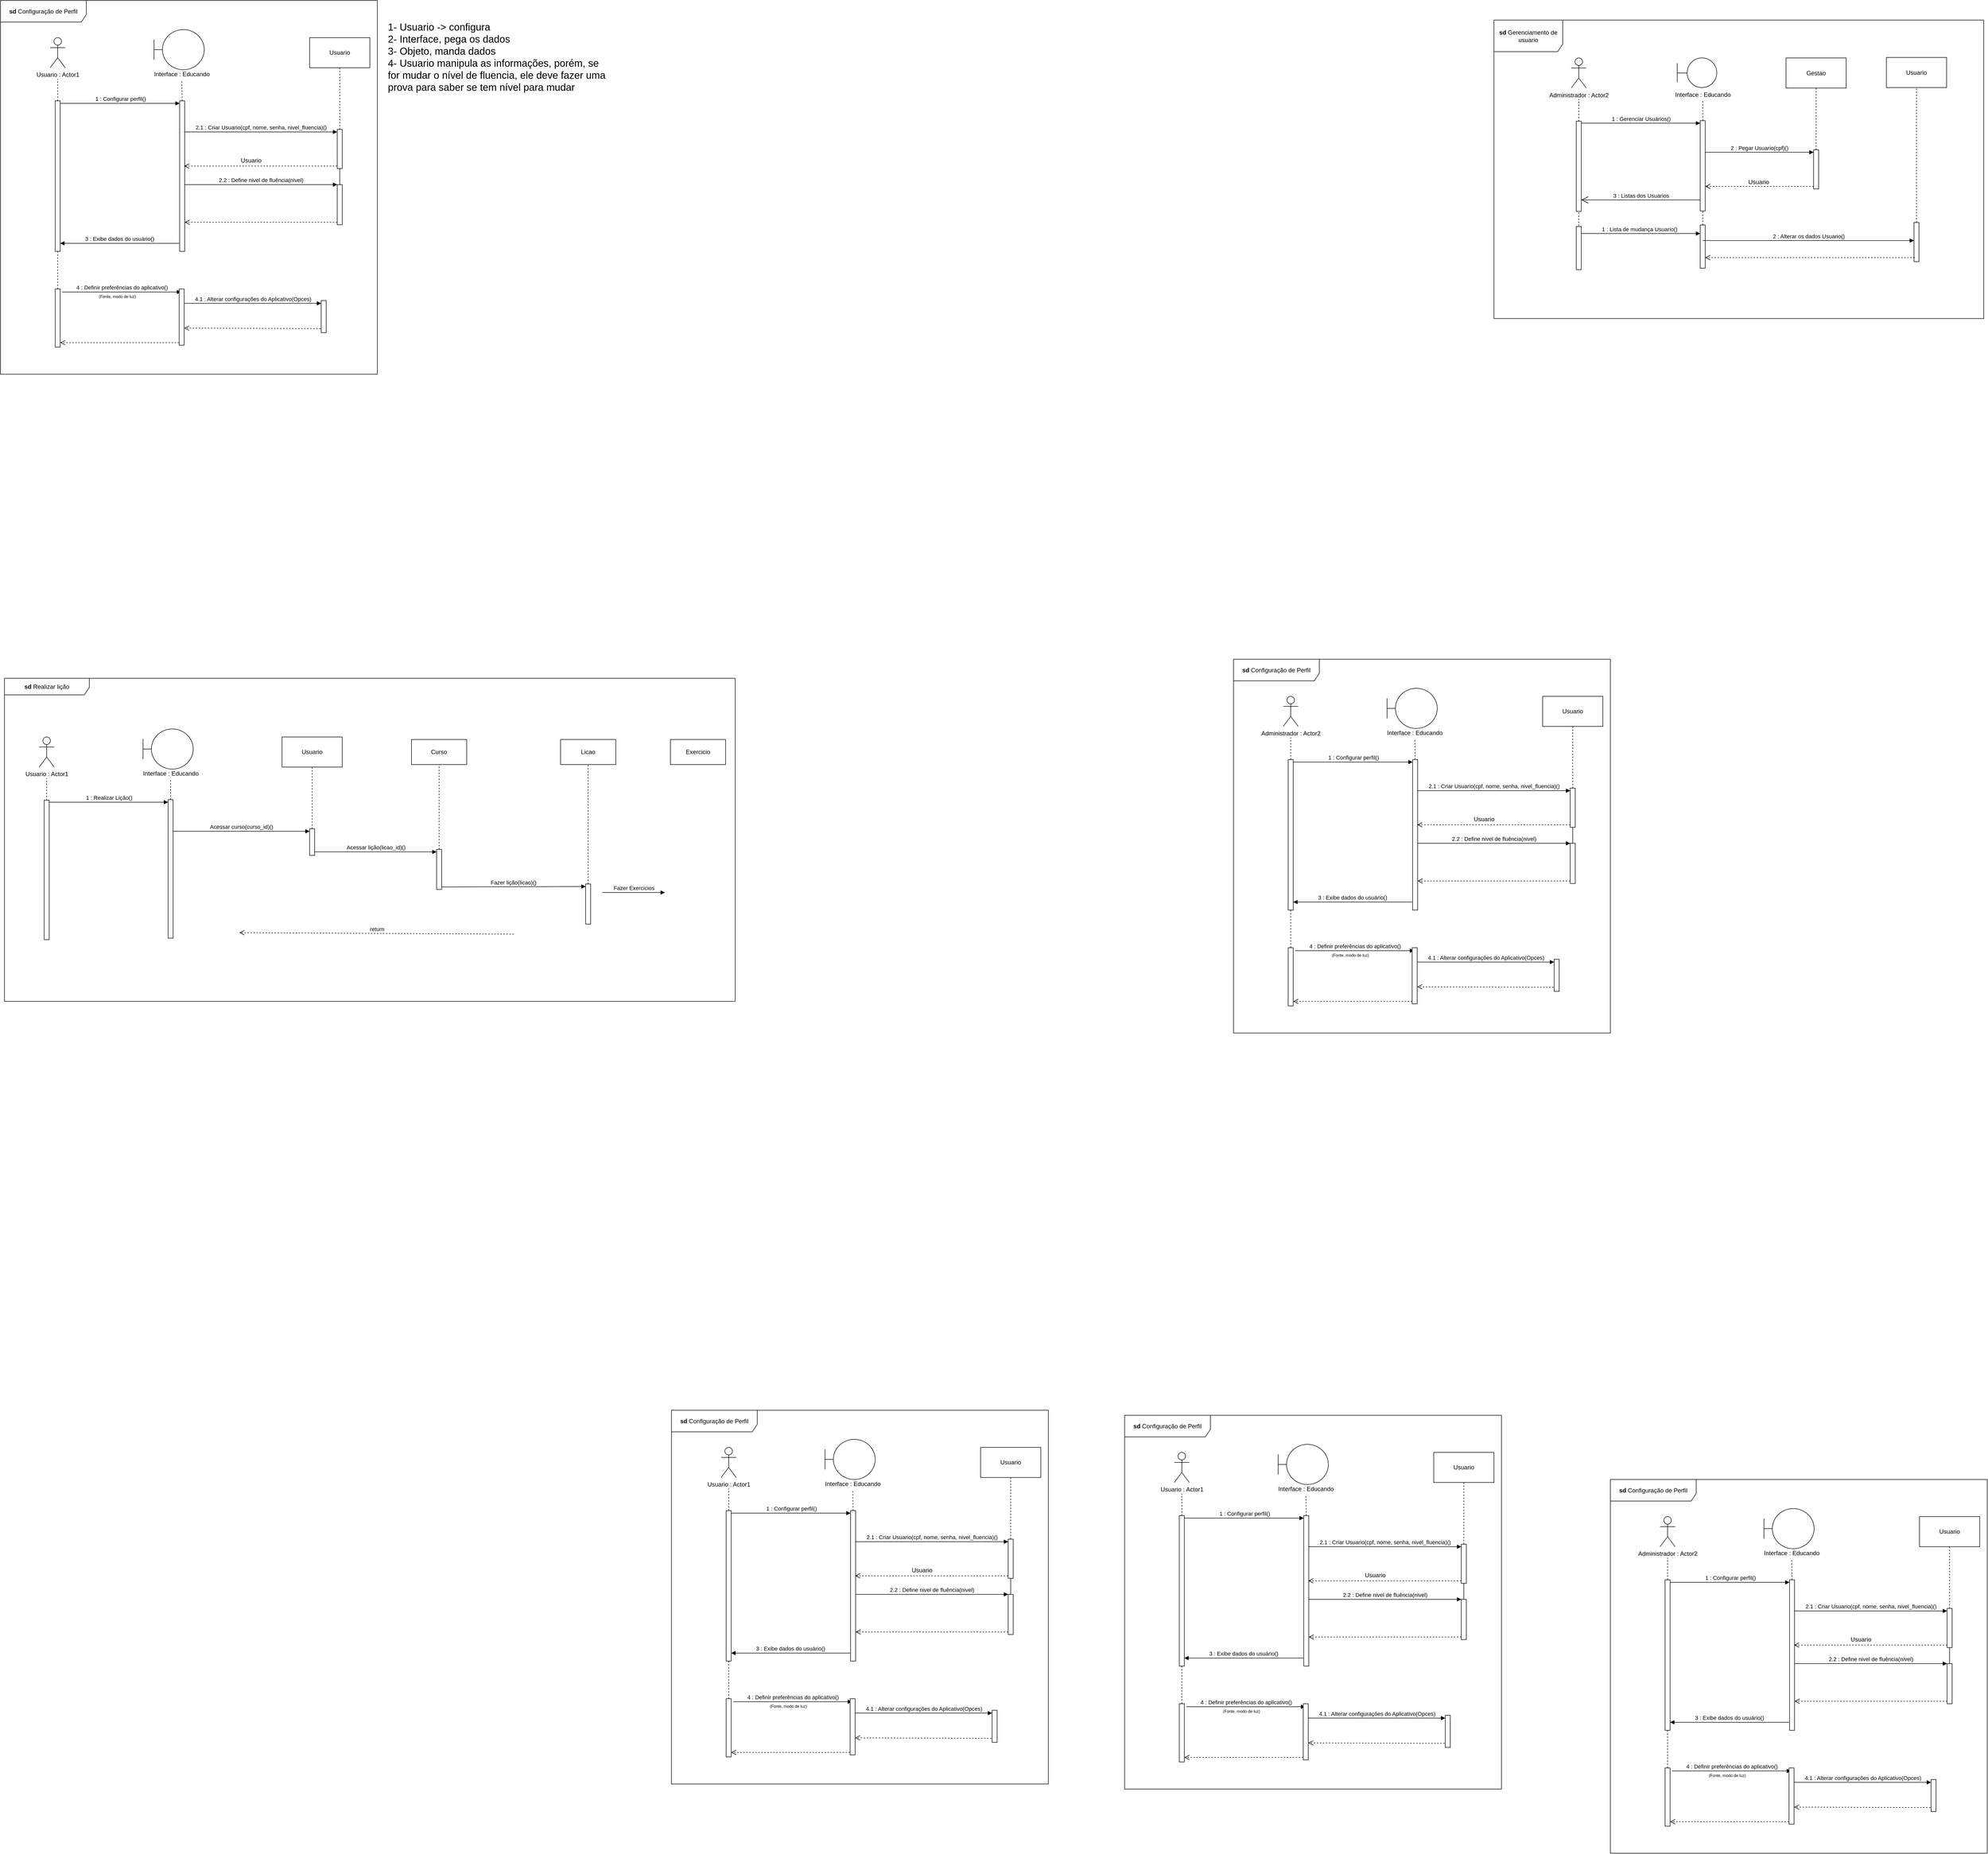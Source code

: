 <mxfile version="24.4.13" type="google">
  <diagram name="gerenciar-usuarios-gestao" id="2YBvvXClWsGukQMizWep">
    <mxGraphModel grid="0" page="1" gridSize="10" guides="1" tooltips="1" connect="1" arrows="1" fold="1" pageScale="1" pageWidth="4000" pageHeight="4000" math="0" shadow="0">
      <root>
        <mxCell id="0" />
        <mxCell id="1" parent="0" />
        <mxCell id="DEF2TjY6wk-Xqv_Ql5yI-1" value="Administrador : Actor2" style="shape=umlActor;verticalLabelPosition=bottom;verticalAlign=top;html=1;" vertex="1" parent="1">
          <mxGeometry x="3130" y="114.5" width="30" height="60" as="geometry" />
        </mxCell>
        <mxCell id="DEF2TjY6wk-Xqv_Ql5yI-2" value="" style="html=1;points=[[0,0,0,0,5],[0,1,0,0,-5],[1,0,0,0,5],[1,1,0,0,-5]];perimeter=orthogonalPerimeter;outlineConnect=0;targetShapes=umlLifeline;portConstraint=eastwest;newEdgeStyle={&quot;curved&quot;:0,&quot;rounded&quot;:0};" vertex="1" parent="1">
          <mxGeometry x="3387" y="239.5" width="10" height="180" as="geometry" />
        </mxCell>
        <mxCell id="DEF2TjY6wk-Xqv_Ql5yI-3" value="1 : Gerenciar Usuários()" style="html=1;verticalAlign=bottom;endArrow=block;curved=0;rounded=0;entryX=0;entryY=0;entryDx=0;entryDy=5;" edge="1" parent="1" source="DEF2TjY6wk-Xqv_Ql5yI-5" target="DEF2TjY6wk-Xqv_Ql5yI-2">
          <mxGeometry x="0.001" relative="1" as="geometry">
            <mxPoint x="3178" y="239.5" as="sourcePoint" />
            <mxPoint as="offset" />
          </mxGeometry>
        </mxCell>
        <mxCell id="DEF2TjY6wk-Xqv_Ql5yI-4" value="" style="html=1;verticalAlign=bottom;endArrow=open;dashed=1;endSize=8;curved=0;rounded=0;exitX=0;exitY=1;exitDx=0;exitDy=-5;exitPerimeter=0;entryX=1;entryY=1;entryDx=0;entryDy=-5;entryPerimeter=0;" edge="1" parent="1" source="DEF2TjY6wk-Xqv_Ql5yI-22">
          <mxGeometry x="-0.002" relative="1" as="geometry">
            <mxPoint x="3397" y="370.5" as="targetPoint" />
            <mxPoint as="offset" />
          </mxGeometry>
        </mxCell>
        <mxCell id="DEF2TjY6wk-Xqv_Ql5yI-5" value="" style="html=1;points=[[0,0,0,0,5],[0,1,0,0,-5],[1,0,0,0,5],[1,1,0,0,-5]];perimeter=orthogonalPerimeter;outlineConnect=0;targetShapes=umlLifeline;portConstraint=eastwest;newEdgeStyle={&quot;curved&quot;:0,&quot;rounded&quot;:0};" vertex="1" parent="1">
          <mxGeometry x="3140" y="240.5" width="10" height="180" as="geometry" />
        </mxCell>
        <mxCell id="DEF2TjY6wk-Xqv_Ql5yI-20" value="" style="group" vertex="1" connectable="0" parent="1">
          <mxGeometry x="3327.5" y="114.5" width="129" height="86" as="geometry" />
        </mxCell>
        <mxCell id="DEF2TjY6wk-Xqv_Ql5yI-16" value="" style="group" vertex="1" connectable="0" parent="DEF2TjY6wk-Xqv_Ql5yI-20">
          <mxGeometry x="13.75" width="98.5" height="59" as="geometry" />
        </mxCell>
        <mxCell id="DEF2TjY6wk-Xqv_Ql5yI-13" value="" style="ellipse;whiteSpace=wrap;html=1;aspect=fixed;" vertex="1" parent="DEF2TjY6wk-Xqv_Ql5yI-16">
          <mxGeometry x="19.75" width="59" height="59" as="geometry" />
        </mxCell>
        <mxCell id="DEF2TjY6wk-Xqv_Ql5yI-14" value="" style="endArrow=none;html=1;rounded=0;" edge="1" parent="DEF2TjY6wk-Xqv_Ql5yI-16">
          <mxGeometry width="50" height="50" relative="1" as="geometry">
            <mxPoint y="48.5" as="sourcePoint" />
            <mxPoint y="10.5" as="targetPoint" />
          </mxGeometry>
        </mxCell>
        <mxCell id="DEF2TjY6wk-Xqv_Ql5yI-15" value="" style="endArrow=none;html=1;rounded=0;" edge="1" parent="DEF2TjY6wk-Xqv_Ql5yI-16">
          <mxGeometry width="50" height="50" relative="1" as="geometry">
            <mxPoint y="30" as="sourcePoint" />
            <mxPoint x="20" y="30" as="targetPoint" />
          </mxGeometry>
        </mxCell>
        <mxCell id="DEF2TjY6wk-Xqv_Ql5yI-19" value="Interface : Educando" style="text;html=1;align=center;verticalAlign=middle;resizable=0;points=[];autosize=1;strokeColor=none;fillColor=none;" vertex="1" parent="DEF2TjY6wk-Xqv_Ql5yI-20">
          <mxGeometry y="60" width="129" height="26" as="geometry" />
        </mxCell>
        <mxCell id="DEF2TjY6wk-Xqv_Ql5yI-21" value="Gestao" style="rounded=0;whiteSpace=wrap;html=1;" vertex="1" parent="1">
          <mxGeometry x="3558" y="114.5" width="120" height="60" as="geometry" />
        </mxCell>
        <mxCell id="DEF2TjY6wk-Xqv_Ql5yI-22" value="" style="html=1;points=[[0,0,0,0,5],[0,1,0,0,-5],[1,0,0,0,5],[1,1,0,0,-5]];perimeter=orthogonalPerimeter;outlineConnect=0;targetShapes=umlLifeline;portConstraint=eastwest;newEdgeStyle={&quot;curved&quot;:0,&quot;rounded&quot;:0};" vertex="1" parent="1">
          <mxGeometry x="3613" y="297.5" width="10" height="78" as="geometry" />
        </mxCell>
        <mxCell id="DEF2TjY6wk-Xqv_Ql5yI-23" value="2 : Pegar Usuario(cpf)()" style="html=1;verticalAlign=bottom;endArrow=block;curved=0;rounded=0;entryX=0;entryY=0;entryDx=0;entryDy=5;entryPerimeter=0;" edge="1" parent="1" target="DEF2TjY6wk-Xqv_Ql5yI-22">
          <mxGeometry width="80" relative="1" as="geometry">
            <mxPoint x="3397" y="302.5" as="sourcePoint" />
            <mxPoint x="3556" y="249.5" as="targetPoint" />
          </mxGeometry>
        </mxCell>
        <mxCell id="Owx3ZIMa3h_KAy1xwRSf-5" value="&lt;b&gt;sd&lt;/b&gt; Gerenciamento de usuario" style="shape=umlFrame;whiteSpace=wrap;html=1;pointerEvents=0;width=137;height=63;" vertex="1" parent="1">
          <mxGeometry x="2976" y="39" width="976" height="595" as="geometry" />
        </mxCell>
        <mxCell id="Owx3ZIMa3h_KAy1xwRSf-6" value="" style="endArrow=none;dashed=1;html=1;rounded=0;" edge="1" parent="1" source="DEF2TjY6wk-Xqv_Ql5yI-5">
          <mxGeometry width="50" height="50" relative="1" as="geometry">
            <mxPoint x="3068" y="281.5" as="sourcePoint" />
            <mxPoint x="3145" y="196.5" as="targetPoint" />
          </mxGeometry>
        </mxCell>
        <mxCell id="Owx3ZIMa3h_KAy1xwRSf-7" value="" style="endArrow=none;dashed=1;html=1;rounded=0;entryX=0.5;entryY=1;entryDx=0;entryDy=0;" edge="1" parent="1" source="DEF2TjY6wk-Xqv_Ql5yI-22" target="DEF2TjY6wk-Xqv_Ql5yI-21">
          <mxGeometry width="50" height="50" relative="1" as="geometry">
            <mxPoint x="3617.81" y="282.5" as="sourcePoint" />
            <mxPoint x="3617.81" y="238.5" as="targetPoint" />
          </mxGeometry>
        </mxCell>
        <mxCell id="Owx3ZIMa3h_KAy1xwRSf-8" value="Usuario" style="text;html=1;align=center;verticalAlign=middle;resizable=0;points=[];autosize=1;strokeColor=none;fillColor=none;" vertex="1" parent="1">
          <mxGeometry x="3473" y="348.5" width="59" height="26" as="geometry" />
        </mxCell>
        <mxCell id="Owx3ZIMa3h_KAy1xwRSf-9" value="" style="html=1;points=[[0,0,0,0,5],[0,1,0,0,-5],[1,0,0,0,5],[1,1,0,0,-5]];perimeter=orthogonalPerimeter;outlineConnect=0;targetShapes=umlLifeline;portConstraint=eastwest;newEdgeStyle={&quot;curved&quot;:0,&quot;rounded&quot;:0};" vertex="1" parent="1">
          <mxGeometry x="3387" y="447.5" width="10" height="86" as="geometry" />
        </mxCell>
        <mxCell id="Owx3ZIMa3h_KAy1xwRSf-11" value="" style="endArrow=none;dashed=1;html=1;rounded=0;exitX=0.5;exitY=0;exitDx=0;exitDy=0;exitPerimeter=0;" edge="1" parent="1" source="DEF2TjY6wk-Xqv_Ql5yI-2" target="DEF2TjY6wk-Xqv_Ql5yI-19">
          <mxGeometry width="50" height="50" relative="1" as="geometry">
            <mxPoint x="3390" y="227.5" as="sourcePoint" />
            <mxPoint x="3185" y="210.5" as="targetPoint" />
          </mxGeometry>
        </mxCell>
        <mxCell id="ZbvBIJitQKhqletO3n-S-24" value="Usuario : Actor1" style="shape=umlActor;verticalLabelPosition=bottom;verticalAlign=top;html=1;" vertex="1" parent="1">
          <mxGeometry x="99" y="74" width="30" height="60" as="geometry" />
        </mxCell>
        <mxCell id="ZbvBIJitQKhqletO3n-S-25" value="" style="html=1;points=[[0,0,0,0,5],[0,1,0,0,-5],[1,0,0,0,5],[1,1,0,0,-5]];perimeter=orthogonalPerimeter;outlineConnect=0;targetShapes=umlLifeline;portConstraint=eastwest;newEdgeStyle={&quot;curved&quot;:0,&quot;rounded&quot;:0};" vertex="1" parent="1">
          <mxGeometry x="357" y="200" width="10" height="300" as="geometry" />
        </mxCell>
        <mxCell id="ZbvBIJitQKhqletO3n-S-26" value="1 : Configurar perfil()" style="html=1;verticalAlign=bottom;endArrow=block;curved=0;rounded=0;entryX=0;entryY=0;entryDx=0;entryDy=5;" edge="1" parent="1" source="ZbvBIJitQKhqletO3n-S-28" target="ZbvBIJitQKhqletO3n-S-25">
          <mxGeometry x="0.004" relative="1" as="geometry">
            <mxPoint x="147" y="199" as="sourcePoint" />
            <mxPoint as="offset" />
          </mxGeometry>
        </mxCell>
        <mxCell id="ZbvBIJitQKhqletO3n-S-27" value="" style="html=1;verticalAlign=bottom;endArrow=open;dashed=1;endSize=8;curved=0;rounded=0;exitX=0;exitY=1;exitDx=0;exitDy=-5;exitPerimeter=0;entryX=1;entryY=1;entryDx=0;entryDy=-5;entryPerimeter=0;" edge="1" parent="1" source="ZbvBIJitQKhqletO3n-S-36">
          <mxGeometry x="-0.002" relative="1" as="geometry">
            <mxPoint x="366" y="330.0" as="targetPoint" />
            <mxPoint as="offset" />
          </mxGeometry>
        </mxCell>
        <mxCell id="ZbvBIJitQKhqletO3n-S-28" value="" style="html=1;points=[[0,0,0,0,5],[0,1,0,0,-5],[1,0,0,0,5],[1,1,0,0,-5]];perimeter=orthogonalPerimeter;outlineConnect=0;targetShapes=umlLifeline;portConstraint=eastwest;newEdgeStyle={&quot;curved&quot;:0,&quot;rounded&quot;:0};" vertex="1" parent="1">
          <mxGeometry x="109" y="200" width="10" height="300" as="geometry" />
        </mxCell>
        <mxCell id="ZbvBIJitQKhqletO3n-S-35" value="Usuario" style="rounded=0;whiteSpace=wrap;html=1;" vertex="1" parent="1">
          <mxGeometry x="616" y="74" width="120" height="60" as="geometry" />
        </mxCell>
        <mxCell id="ZbvBIJitQKhqletO3n-S-36" value="" style="html=1;points=[[0,0,0,0,5],[0,1,0,0,-5],[1,0,0,0,5],[1,1,0,0,-5]];perimeter=orthogonalPerimeter;outlineConnect=0;targetShapes=umlLifeline;portConstraint=eastwest;newEdgeStyle={&quot;curved&quot;:0,&quot;rounded&quot;:0};" vertex="1" parent="1">
          <mxGeometry x="671" y="257" width="10" height="78" as="geometry" />
        </mxCell>
        <mxCell id="ZbvBIJitQKhqletO3n-S-37" value="2.1 : Criar Usuario(cpf, nome, senha, nivel_fluencia)()" style="html=1;verticalAlign=bottom;endArrow=block;curved=0;rounded=0;entryX=0;entryY=0;entryDx=0;entryDy=5;entryPerimeter=0;" edge="1" parent="1" target="ZbvBIJitQKhqletO3n-S-36">
          <mxGeometry width="80" relative="1" as="geometry">
            <mxPoint x="366" y="262" as="sourcePoint" />
            <mxPoint x="525" y="209" as="targetPoint" />
          </mxGeometry>
        </mxCell>
        <mxCell id="ZbvBIJitQKhqletO3n-S-38" value="" style="endArrow=none;dashed=1;html=1;rounded=0;" edge="1" parent="1" source="ZbvBIJitQKhqletO3n-S-28">
          <mxGeometry width="50" height="50" relative="1" as="geometry">
            <mxPoint x="37" y="241" as="sourcePoint" />
            <mxPoint x="114" y="156" as="targetPoint" />
          </mxGeometry>
        </mxCell>
        <mxCell id="ZbvBIJitQKhqletO3n-S-39" value="" style="endArrow=none;dashed=1;html=1;rounded=0;entryX=0.5;entryY=1;entryDx=0;entryDy=0;" edge="1" parent="1" source="ZbvBIJitQKhqletO3n-S-36" target="ZbvBIJitQKhqletO3n-S-35">
          <mxGeometry width="50" height="50" relative="1" as="geometry">
            <mxPoint x="675.81" y="242" as="sourcePoint" />
            <mxPoint x="675.81" y="198" as="targetPoint" />
          </mxGeometry>
        </mxCell>
        <mxCell id="ZbvBIJitQKhqletO3n-S-43" value="" style="endArrow=none;dashed=1;html=1;rounded=0;exitX=0.5;exitY=0;exitDx=0;exitDy=0;exitPerimeter=0;" edge="1" parent="1" source="ZbvBIJitQKhqletO3n-S-25" target="ZbvBIJitQKhqletO3n-S-34">
          <mxGeometry width="50" height="50" relative="1" as="geometry">
            <mxPoint x="359" y="187" as="sourcePoint" />
            <mxPoint x="154" y="170" as="targetPoint" />
          </mxGeometry>
        </mxCell>
        <mxCell id="Owx3ZIMa3h_KAy1xwRSf-13" value="Usuario" style="text;html=1;align=center;verticalAlign=middle;resizable=0;points=[];autosize=1;strokeColor=none;fillColor=none;" vertex="1" parent="1">
          <mxGeometry x="469" y="306" width="59" height="26" as="geometry" />
        </mxCell>
        <mxCell id="Owx3ZIMa3h_KAy1xwRSf-14" value="3 : Exibe dados do usuário()" style="html=1;verticalAlign=bottom;endArrow=block;curved=0;rounded=0;exitX=0;exitY=0;exitDx=0;exitDy=5;exitPerimeter=0;" edge="1" parent="1">
          <mxGeometry x="0.004" width="80" relative="1" as="geometry">
            <mxPoint x="356" y="484.0" as="sourcePoint" />
            <mxPoint x="119.0" y="484.0" as="targetPoint" />
            <mxPoint as="offset" />
          </mxGeometry>
        </mxCell>
        <mxCell id="Owx3ZIMa3h_KAy1xwRSf-15" value="" style="shape=umlBoundary;whiteSpace=wrap;html=1;" vertex="1" parent="1">
          <mxGeometry x="306" y="58" width="100" height="80" as="geometry" />
        </mxCell>
        <mxCell id="ZbvBIJitQKhqletO3n-S-34" value="Interface : Educando" style="text;html=1;align=center;verticalAlign=middle;resizable=0;points=[];autosize=1;strokeColor=none;fillColor=none;" vertex="1" parent="1">
          <mxGeometry x="296.5" y="134" width="129" height="26" as="geometry" />
        </mxCell>
        <mxCell id="ZbvBIJitQKhqletO3n-S-46" value="&lt;div style=&quot;font-size: 20px;&quot;&gt;1- Usuario -&amp;gt; configura&lt;/div&gt;&lt;div style=&quot;font-size: 20px;&quot;&gt;2- Interface, pega os dados&lt;/div&gt;&lt;div style=&quot;font-size: 20px;&quot;&gt;3- Objeto, manda dados&lt;/div&gt;&lt;div style=&quot;font-size: 20px;&quot;&gt;4- Usuario manipula as informações, porém, se for mudar o nível de fluencia, ele deve fazer uma prova para saber se tem nível para mudar&lt;/div&gt;" style="text;html=1;align=left;verticalAlign=top;whiteSpace=wrap;rounded=0;fontSize=20;" vertex="1" parent="1">
          <mxGeometry x="770" y="34" width="441" height="178" as="geometry" />
        </mxCell>
        <mxCell id="ZbvBIJitQKhqletO3n-S-47" value="4 : Definir preferências do aplicativo()" style="html=1;verticalAlign=bottom;endArrow=block;curved=0;rounded=0;entryX=0;entryY=0;entryDx=0;entryDy=5;" edge="1" parent="1">
          <mxGeometry x="0.004" relative="1" as="geometry">
            <mxPoint x="123" y="581" as="sourcePoint" />
            <mxPoint x="360" y="581" as="targetPoint" />
            <mxPoint as="offset" />
          </mxGeometry>
        </mxCell>
        <mxCell id="ZbvBIJitQKhqletO3n-S-51" value="" style="html=1;points=[[0,0,0,0,5],[0,1,0,0,-5],[1,0,0,0,5],[1,1,0,0,-5]];perimeter=orthogonalPerimeter;outlineConnect=0;targetShapes=umlLifeline;portConstraint=eastwest;newEdgeStyle={&quot;curved&quot;:0,&quot;rounded&quot;:0};" vertex="1" parent="1">
          <mxGeometry x="109" y="575" width="10" height="116" as="geometry" />
        </mxCell>
        <mxCell id="Owx3ZIMa3h_KAy1xwRSf-17" value="2.2 : Define nivel de fluência(nivel)" style="html=1;verticalAlign=bottom;endArrow=block;curved=0;rounded=0;" edge="1" parent="1" source="ZbvBIJitQKhqletO3n-S-25" target="Owx3ZIMa3h_KAy1xwRSf-18">
          <mxGeometry width="80" relative="1" as="geometry">
            <mxPoint x="402" y="388" as="sourcePoint" />
            <mxPoint x="482" y="388" as="targetPoint" />
            <mxPoint as="offset" />
          </mxGeometry>
        </mxCell>
        <mxCell id="Owx3ZIMa3h_KAy1xwRSf-18" value="" style="html=1;points=[[0,0,0,0,5],[0,1,0,0,-5],[1,0,0,0,5],[1,1,0,0,-5]];perimeter=orthogonalPerimeter;outlineConnect=0;targetShapes=umlLifeline;portConstraint=eastwest;newEdgeStyle={&quot;curved&quot;:0,&quot;rounded&quot;:0};" vertex="1" parent="1">
          <mxGeometry x="671" y="367" width="10" height="80" as="geometry" />
        </mxCell>
        <mxCell id="ZbvBIJitQKhqletO3n-S-53" value="" style="endArrow=none;dashed=1;html=1;rounded=0;" edge="1" parent="1" source="ZbvBIJitQKhqletO3n-S-51">
          <mxGeometry width="50" height="50" relative="1" as="geometry">
            <mxPoint x="114" y="534" as="sourcePoint" />
            <mxPoint x="114" y="499" as="targetPoint" />
            <Array as="points">
              <mxPoint x="114" y="516" />
            </Array>
          </mxGeometry>
        </mxCell>
        <mxCell id="Owx3ZIMa3h_KAy1xwRSf-20" value="" style="html=1;verticalAlign=bottom;endArrow=open;dashed=1;endSize=8;curved=0;rounded=0;exitX=0;exitY=1;exitDx=0;exitDy=-5;exitPerimeter=0;" edge="1" parent="1" source="Owx3ZIMa3h_KAy1xwRSf-18" target="ZbvBIJitQKhqletO3n-S-25">
          <mxGeometry x="-0.002" relative="1" as="geometry">
            <mxPoint x="975" y="517" as="targetPoint" />
            <mxPoint as="offset" />
            <mxPoint x="631" y="447" as="sourcePoint" />
          </mxGeometry>
        </mxCell>
        <mxCell id="Owx3ZIMa3h_KAy1xwRSf-21" value="" style="endArrow=none;html=1;rounded=0;" edge="1" parent="1" source="Owx3ZIMa3h_KAy1xwRSf-18" target="ZbvBIJitQKhqletO3n-S-36">
          <mxGeometry width="50" height="50" relative="1" as="geometry">
            <mxPoint x="721" y="382" as="sourcePoint" />
            <mxPoint x="771" y="332" as="targetPoint" />
          </mxGeometry>
        </mxCell>
        <mxCell id="ZbvBIJitQKhqletO3n-S-54" value="" style="html=1;points=[[0,0,0,0,5],[0,1,0,0,-5],[1,0,0,0,5],[1,1,0,0,-5]];perimeter=orthogonalPerimeter;outlineConnect=0;targetShapes=umlLifeline;portConstraint=eastwest;newEdgeStyle={&quot;curved&quot;:0,&quot;rounded&quot;:0};" vertex="1" parent="1">
          <mxGeometry x="356" y="575" width="10" height="112" as="geometry" />
        </mxCell>
        <mxCell id="ZbvBIJitQKhqletO3n-S-56" value="" style="html=1;points=[[0,0,0,0,5],[0,1,0,0,-5],[1,0,0,0,5],[1,1,0,0,-5]];perimeter=orthogonalPerimeter;outlineConnect=0;targetShapes=umlLifeline;portConstraint=eastwest;newEdgeStyle={&quot;curved&quot;:0,&quot;rounded&quot;:0};" vertex="1" parent="1">
          <mxGeometry x="639" y="598" width="10" height="64" as="geometry" />
        </mxCell>
        <mxCell id="ZbvBIJitQKhqletO3n-S-57" value="4.1 : Alterar configurações do Aplicativo(Opces)" style="html=1;verticalAlign=bottom;endArrow=block;curved=0;rounded=0;" edge="1" parent="1" target="ZbvBIJitQKhqletO3n-S-56">
          <mxGeometry x="0.003" relative="1" as="geometry">
            <mxPoint x="366" y="603.63" as="sourcePoint" />
            <mxPoint x="603" y="603.63" as="targetPoint" />
            <mxPoint as="offset" />
          </mxGeometry>
        </mxCell>
        <mxCell id="Owx3ZIMa3h_KAy1xwRSf-23" value="Usuario : Actor1" style="shape=umlActor;verticalLabelPosition=bottom;verticalAlign=top;html=1;" vertex="1" parent="1">
          <mxGeometry x="77" y="1468" width="30" height="60" as="geometry" />
        </mxCell>
        <mxCell id="Owx3ZIMa3h_KAy1xwRSf-24" value="" style="html=1;points=[[0,0,0,0,5],[0,1,0,0,-5],[1,0,0,0,5],[1,1,0,0,-5]];perimeter=orthogonalPerimeter;outlineConnect=0;targetShapes=umlLifeline;portConstraint=eastwest;newEdgeStyle={&quot;curved&quot;:0,&quot;rounded&quot;:0};" vertex="1" parent="1">
          <mxGeometry x="334" y="1593" width="10" height="276" as="geometry" />
        </mxCell>
        <mxCell id="Owx3ZIMa3h_KAy1xwRSf-25" value="1 : Realizar Lição()" style="html=1;verticalAlign=bottom;endArrow=block;curved=0;rounded=0;entryX=0;entryY=0;entryDx=0;entryDy=5;" edge="1" parent="1" source="Owx3ZIMa3h_KAy1xwRSf-27" target="Owx3ZIMa3h_KAy1xwRSf-24">
          <mxGeometry x="0.004" relative="1" as="geometry">
            <mxPoint x="125" y="1593" as="sourcePoint" />
            <mxPoint as="offset" />
          </mxGeometry>
        </mxCell>
        <mxCell id="Owx3ZIMa3h_KAy1xwRSf-27" value="" style="html=1;points=[[0,0,0,0,5],[0,1,0,0,-5],[1,0,0,0,5],[1,1,0,0,-5]];perimeter=orthogonalPerimeter;outlineConnect=0;targetShapes=umlLifeline;portConstraint=eastwest;newEdgeStyle={&quot;curved&quot;:0,&quot;rounded&quot;:0};" vertex="1" parent="1">
          <mxGeometry x="87" y="1594" width="10" height="278" as="geometry" />
        </mxCell>
        <mxCell id="Owx3ZIMa3h_KAy1xwRSf-28" value="Usuario" style="rounded=0;whiteSpace=wrap;html=1;" vertex="1" parent="1">
          <mxGeometry x="561" y="1468" width="120" height="60" as="geometry" />
        </mxCell>
        <mxCell id="Owx3ZIMa3h_KAy1xwRSf-29" value="" style="html=1;points=[[0,0,0,0,5],[0,1,0,0,-5],[1,0,0,0,5],[1,1,0,0,-5]];perimeter=orthogonalPerimeter;outlineConnect=0;targetShapes=umlLifeline;portConstraint=eastwest;newEdgeStyle={&quot;curved&quot;:0,&quot;rounded&quot;:0};" vertex="1" parent="1">
          <mxGeometry x="616" y="1651" width="10" height="53" as="geometry" />
        </mxCell>
        <mxCell id="Owx3ZIMa3h_KAy1xwRSf-30" value="Acessar curso(curso_id)()" style="html=1;verticalAlign=bottom;endArrow=block;curved=0;rounded=0;entryX=0;entryY=0;entryDx=0;entryDy=5;entryPerimeter=0;" edge="1" parent="1" target="Owx3ZIMa3h_KAy1xwRSf-29">
          <mxGeometry width="80" relative="1" as="geometry">
            <mxPoint x="344" y="1656" as="sourcePoint" />
            <mxPoint x="503" y="1603" as="targetPoint" />
          </mxGeometry>
        </mxCell>
        <mxCell id="Owx3ZIMa3h_KAy1xwRSf-31" value="" style="endArrow=none;dashed=1;html=1;rounded=0;" edge="1" parent="1" source="Owx3ZIMa3h_KAy1xwRSf-27">
          <mxGeometry width="50" height="50" relative="1" as="geometry">
            <mxPoint x="15" y="1635" as="sourcePoint" />
            <mxPoint x="92" y="1550" as="targetPoint" />
          </mxGeometry>
        </mxCell>
        <mxCell id="Owx3ZIMa3h_KAy1xwRSf-32" value="" style="endArrow=none;dashed=1;html=1;rounded=0;entryX=0.5;entryY=1;entryDx=0;entryDy=0;" edge="1" parent="1" source="Owx3ZIMa3h_KAy1xwRSf-29" target="Owx3ZIMa3h_KAy1xwRSf-28">
          <mxGeometry width="50" height="50" relative="1" as="geometry">
            <mxPoint x="620.81" y="1636" as="sourcePoint" />
            <mxPoint x="620.81" y="1592" as="targetPoint" />
          </mxGeometry>
        </mxCell>
        <mxCell id="Owx3ZIMa3h_KAy1xwRSf-34" value="" style="endArrow=none;dashed=1;html=1;rounded=0;exitX=0.5;exitY=0;exitDx=0;exitDy=0;exitPerimeter=0;" edge="1" parent="1" source="Owx3ZIMa3h_KAy1xwRSf-24" target="Owx3ZIMa3h_KAy1xwRSf-38">
          <mxGeometry width="50" height="50" relative="1" as="geometry">
            <mxPoint x="337" y="1581" as="sourcePoint" />
            <mxPoint x="132" y="1564" as="targetPoint" />
          </mxGeometry>
        </mxCell>
        <mxCell id="Owx3ZIMa3h_KAy1xwRSf-37" value="" style="shape=umlBoundary;whiteSpace=wrap;html=1;" vertex="1" parent="1">
          <mxGeometry x="284" y="1452" width="100" height="80" as="geometry" />
        </mxCell>
        <mxCell id="Owx3ZIMa3h_KAy1xwRSf-38" value="Interface : Educando" style="text;html=1;align=center;verticalAlign=middle;resizable=0;points=[];autosize=1;strokeColor=none;fillColor=none;" vertex="1" parent="1">
          <mxGeometry x="274.5" y="1528" width="129" height="26" as="geometry" />
        </mxCell>
        <mxCell id="Owx3ZIMa3h_KAy1xwRSf-50" value="Curso" style="html=1;whiteSpace=wrap;" vertex="1" parent="1">
          <mxGeometry x="819" y="1473" width="110" height="50" as="geometry" />
        </mxCell>
        <mxCell id="ZbvBIJitQKhqletO3n-S-58" value="&lt;span style=&quot;font-size: 8px; text-wrap: nowrap; background-color: rgb(255, 255, 255);&quot;&gt;(Fonte, modo de luz)&lt;/span&gt;" style="text;html=1;align=center;verticalAlign=middle;whiteSpace=wrap;rounded=0;fontSize=8;" vertex="1" parent="1">
          <mxGeometry x="203" y="575" width="60" height="30" as="geometry" />
        </mxCell>
        <mxCell id="Owx3ZIMa3h_KAy1xwRSf-51" value="Acessar lição(licao_id)()" style="html=1;verticalAlign=bottom;endArrow=block;curved=0;rounded=0;entryX=0;entryY=0;entryDx=0;entryDy=5;entryPerimeter=0;" edge="1" parent="1" source="Owx3ZIMa3h_KAy1xwRSf-29" target="Owx3ZIMa3h_KAy1xwRSf-52">
          <mxGeometry width="80" relative="1" as="geometry">
            <mxPoint x="652" y="1708" as="sourcePoint" />
            <mxPoint x="861" y="1708" as="targetPoint" />
            <mxPoint as="offset" />
          </mxGeometry>
        </mxCell>
        <mxCell id="Owx3ZIMa3h_KAy1xwRSf-52" value="" style="html=1;points=[[0,0,0,0,5],[0,1,0,0,-5],[1,0,0,0,5],[1,1,0,0,-5]];perimeter=orthogonalPerimeter;outlineConnect=0;targetShapes=umlLifeline;portConstraint=eastwest;newEdgeStyle={&quot;curved&quot;:0,&quot;rounded&quot;:0};" vertex="1" parent="1">
          <mxGeometry x="869" y="1692" width="10" height="80" as="geometry" />
        </mxCell>
        <mxCell id="Owx3ZIMa3h_KAy1xwRSf-53" value="" style="endArrow=none;dashed=1;html=1;rounded=0;entryX=0.5;entryY=1;entryDx=0;entryDy=0;" edge="1" parent="1" source="Owx3ZIMa3h_KAy1xwRSf-52" target="Owx3ZIMa3h_KAy1xwRSf-50">
          <mxGeometry width="50" height="50" relative="1" as="geometry">
            <mxPoint x="947" y="1652" as="sourcePoint" />
            <mxPoint x="997" y="1602" as="targetPoint" />
          </mxGeometry>
        </mxCell>
        <mxCell id="ZbvBIJitQKhqletO3n-S-60" value="" style="html=1;verticalAlign=bottom;endArrow=open;dashed=1;endSize=8;curved=0;rounded=0;exitX=0;exitY=1;exitDx=0;exitDy=-5;exitPerimeter=0;entryX=1;entryY=1;entryDx=0;entryDy=-5;entryPerimeter=0;" edge="1" parent="1">
          <mxGeometry x="-0.002" relative="1" as="geometry">
            <mxPoint x="366" y="653" as="targetPoint" />
            <mxPoint as="offset" />
            <mxPoint x="638" y="654" as="sourcePoint" />
          </mxGeometry>
        </mxCell>
        <mxCell id="ZbvBIJitQKhqletO3n-S-61" value="&lt;b&gt;sd&lt;/b&gt; Configuração de Perfil" style="shape=umlFrame;whiteSpace=wrap;html=1;pointerEvents=0;width=171;height=43;" vertex="1" parent="1">
          <mxGeometry width="751" height="745" as="geometry" />
        </mxCell>
        <mxCell id="Owx3ZIMa3h_KAy1xwRSf-54" value="" style="html=1;verticalAlign=bottom;endArrow=open;dashed=1;endSize=8;curved=0;rounded=0;exitX=0;exitY=1;exitDx=0;exitDy=-5;exitPerimeter=0;" edge="1" parent="1" source="ZbvBIJitQKhqletO3n-S-54" target="ZbvBIJitQKhqletO3n-S-51">
          <mxGeometry x="-0.002" relative="1" as="geometry">
            <mxPoint x="69" y="662" as="targetPoint" />
            <mxPoint as="offset" />
            <mxPoint x="341" y="663" as="sourcePoint" />
          </mxGeometry>
        </mxCell>
        <mxCell id="Owx3ZIMa3h_KAy1xwRSf-55" value="Licao" style="html=1;whiteSpace=wrap;" vertex="1" parent="1">
          <mxGeometry x="1116" y="1473" width="110" height="50" as="geometry" />
        </mxCell>
        <mxCell id="Owx3ZIMa3h_KAy1xwRSf-56" value="Fazer lição(licao)()" style="html=1;verticalAlign=bottom;endArrow=block;curved=0;rounded=0;exitX=1;exitY=1;exitDx=0;exitDy=-5;exitPerimeter=0;entryX=0;entryY=0;entryDx=0;entryDy=5;entryPerimeter=0;" edge="1" parent="1" source="Owx3ZIMa3h_KAy1xwRSf-52" target="Owx3ZIMa3h_KAy1xwRSf-57">
          <mxGeometry width="80" relative="1" as="geometry">
            <mxPoint x="1052" y="1771" as="sourcePoint" />
            <mxPoint x="1132" y="1771" as="targetPoint" />
          </mxGeometry>
        </mxCell>
        <mxCell id="Owx3ZIMa3h_KAy1xwRSf-57" value="" style="html=1;points=[[0,0,0,0,5],[0,1,0,0,-5],[1,0,0,0,5],[1,1,0,0,-5]];perimeter=orthogonalPerimeter;outlineConnect=0;targetShapes=umlLifeline;portConstraint=eastwest;newEdgeStyle={&quot;curved&quot;:0,&quot;rounded&quot;:0};" vertex="1" parent="1">
          <mxGeometry x="1166" y="1761" width="10" height="80" as="geometry" />
        </mxCell>
        <mxCell id="Owx3ZIMa3h_KAy1xwRSf-58" value="" style="endArrow=none;dashed=1;html=1;rounded=0;entryX=0.5;entryY=1;entryDx=0;entryDy=0;" edge="1" parent="1" source="Owx3ZIMa3h_KAy1xwRSf-57" target="Owx3ZIMa3h_KAy1xwRSf-55">
          <mxGeometry width="50" height="50" relative="1" as="geometry">
            <mxPoint x="1187" y="1657" as="sourcePoint" />
            <mxPoint x="1237" y="1607" as="targetPoint" />
          </mxGeometry>
        </mxCell>
        <mxCell id="Owx3ZIMa3h_KAy1xwRSf-59" value="Exercicio" style="html=1;whiteSpace=wrap;" vertex="1" parent="1">
          <mxGeometry x="1335" y="1473" width="110" height="50" as="geometry" />
        </mxCell>
        <mxCell id="Owx3ZIMa3h_KAy1xwRSf-60" value="Fazer Exercicios" style="html=1;verticalAlign=bottom;endArrow=block;curved=0;rounded=0;" edge="1" parent="1">
          <mxGeometry width="80" relative="1" as="geometry">
            <mxPoint x="1199" y="1778" as="sourcePoint" />
            <mxPoint x="1324" y="1778" as="targetPoint" />
          </mxGeometry>
        </mxCell>
        <mxCell id="ZbvBIJitQKhqletO3n-S-62" value="" style="endArrow=open;endFill=1;endSize=12;html=1;rounded=0;" edge="1" parent="1">
          <mxGeometry width="160" relative="1" as="geometry">
            <mxPoint x="3387.0" y="397.5" as="sourcePoint" />
            <mxPoint x="3150" y="397.5" as="targetPoint" />
          </mxGeometry>
        </mxCell>
        <mxCell id="ZbvBIJitQKhqletO3n-S-63" value="3 : Listas dos Usuarios" style="edgeLabel;html=1;align=center;verticalAlign=middle;resizable=0;points=[];" connectable="0" vertex="1" parent="ZbvBIJitQKhqletO3n-S-62">
          <mxGeometry x="-0.192" y="-1" relative="1" as="geometry">
            <mxPoint x="-23" y="-8" as="offset" />
          </mxGeometry>
        </mxCell>
        <mxCell id="Owx3ZIMa3h_KAy1xwRSf-61" value="return" style="html=1;verticalAlign=bottom;endArrow=open;dashed=1;endSize=8;curved=0;rounded=0;" edge="1" parent="1">
          <mxGeometry relative="1" as="geometry">
            <mxPoint x="1023" y="1861" as="sourcePoint" />
            <mxPoint x="476" y="1858" as="targetPoint" />
          </mxGeometry>
        </mxCell>
        <mxCell id="ZbvBIJitQKhqletO3n-S-64" value="1 : Lista de mudança Usuario()" style="html=1;verticalAlign=bottom;endArrow=block;curved=0;rounded=0;" edge="1" parent="1" target="Owx3ZIMa3h_KAy1xwRSf-9">
          <mxGeometry x="0.001" relative="1" as="geometry">
            <mxPoint x="3145" y="464.5" as="sourcePoint" />
            <mxPoint x="3382" y="464.5" as="targetPoint" />
            <mxPoint as="offset" />
          </mxGeometry>
        </mxCell>
        <mxCell id="ZbvBIJitQKhqletO3n-S-65" value="" style="html=1;points=[[0,0,0,0,5],[0,1,0,0,-5],[1,0,0,0,5],[1,1,0,0,-5]];perimeter=orthogonalPerimeter;outlineConnect=0;targetShapes=umlLifeline;portConstraint=eastwest;newEdgeStyle={&quot;curved&quot;:0,&quot;rounded&quot;:0};" vertex="1" parent="1">
          <mxGeometry x="3140" y="450.5" width="10" height="86" as="geometry" />
        </mxCell>
        <mxCell id="ZbvBIJitQKhqletO3n-S-66" value="" style="endArrow=none;dashed=1;html=1;rounded=0;" edge="1" parent="1" source="Owx3ZIMa3h_KAy1xwRSf-9">
          <mxGeometry width="50" height="50" relative="1" as="geometry">
            <mxPoint x="3392" y="451.5" as="sourcePoint" />
            <mxPoint x="3392" y="417.5" as="targetPoint" />
          </mxGeometry>
        </mxCell>
        <mxCell id="ZbvBIJitQKhqletO3n-S-67" value="" style="endArrow=none;dashed=1;html=1;rounded=0;" edge="1" parent="1">
          <mxGeometry width="50" height="50" relative="1" as="geometry">
            <mxPoint x="3144.86" y="449.5" as="sourcePoint" />
            <mxPoint x="3144.86" y="419.5" as="targetPoint" />
          </mxGeometry>
        </mxCell>
        <mxCell id="ZbvBIJitQKhqletO3n-S-68" value="Usuario" style="rounded=0;whiteSpace=wrap;html=1;" vertex="1" parent="1">
          <mxGeometry x="3758" y="113.5" width="120" height="60" as="geometry" />
        </mxCell>
        <mxCell id="ZbvBIJitQKhqletO3n-S-69" value="" style="html=1;points=[[0,0,0,0,5],[0,1,0,0,-5],[1,0,0,0,5],[1,1,0,0,-5]];perimeter=orthogonalPerimeter;outlineConnect=0;targetShapes=umlLifeline;portConstraint=eastwest;newEdgeStyle={&quot;curved&quot;:0,&quot;rounded&quot;:0};" vertex="1" parent="1">
          <mxGeometry x="3813" y="442.5" width="10" height="78" as="geometry" />
        </mxCell>
        <mxCell id="ZbvBIJitQKhqletO3n-S-70" value="" style="endArrow=none;dashed=1;html=1;rounded=0;entryX=0.5;entryY=1;entryDx=0;entryDy=0;" edge="1" parent="1" source="ZbvBIJitQKhqletO3n-S-69" target="ZbvBIJitQKhqletO3n-S-68">
          <mxGeometry width="50" height="50" relative="1" as="geometry">
            <mxPoint x="3817.81" y="281.5" as="sourcePoint" />
            <mxPoint x="3817.81" y="237.5" as="targetPoint" />
          </mxGeometry>
        </mxCell>
        <mxCell id="ZbvBIJitQKhqletO3n-S-71" value="2 : Alterar os dados Usuario()" style="html=1;verticalAlign=bottom;endArrow=block;curved=0;rounded=0;" edge="1" parent="1" target="ZbvBIJitQKhqletO3n-S-69">
          <mxGeometry x="0.002" relative="1" as="geometry">
            <mxPoint x="3392" y="478.5" as="sourcePoint" />
            <mxPoint x="3634" y="478.5" as="targetPoint" />
            <mxPoint as="offset" />
          </mxGeometry>
        </mxCell>
        <mxCell id="Owx3ZIMa3h_KAy1xwRSf-178" value="&lt;b&gt;sd&lt;/b&gt; Realizar lição" style="shape=umlFrame;whiteSpace=wrap;html=1;pointerEvents=0;width=169;height=33;" vertex="1" parent="1">
          <mxGeometry x="8" y="1351" width="1456" height="644" as="geometry" />
        </mxCell>
        <mxCell id="Owx3ZIMa3h_KAy1xwRSf-179" value="Administrador : Actor2" style="shape=umlActor;verticalLabelPosition=bottom;verticalAlign=top;html=1;" vertex="1" parent="1">
          <mxGeometry x="2556" y="1387" width="30" height="60" as="geometry" />
        </mxCell>
        <mxCell id="Owx3ZIMa3h_KAy1xwRSf-180" value="" style="html=1;points=[[0,0,0,0,5],[0,1,0,0,-5],[1,0,0,0,5],[1,1,0,0,-5]];perimeter=orthogonalPerimeter;outlineConnect=0;targetShapes=umlLifeline;portConstraint=eastwest;newEdgeStyle={&quot;curved&quot;:0,&quot;rounded&quot;:0};" vertex="1" parent="1">
          <mxGeometry x="2814" y="1513" width="10" height="300" as="geometry" />
        </mxCell>
        <mxCell id="Owx3ZIMa3h_KAy1xwRSf-181" value="1 : Configurar perfil()" style="html=1;verticalAlign=bottom;endArrow=block;curved=0;rounded=0;entryX=0;entryY=0;entryDx=0;entryDy=5;" edge="1" parent="1" source="Owx3ZIMa3h_KAy1xwRSf-183" target="Owx3ZIMa3h_KAy1xwRSf-180">
          <mxGeometry x="0.004" relative="1" as="geometry">
            <mxPoint x="2604" y="1512" as="sourcePoint" />
            <mxPoint as="offset" />
          </mxGeometry>
        </mxCell>
        <mxCell id="Owx3ZIMa3h_KAy1xwRSf-182" value="" style="html=1;verticalAlign=bottom;endArrow=open;dashed=1;endSize=8;curved=0;rounded=0;exitX=0;exitY=1;exitDx=0;exitDy=-5;exitPerimeter=0;entryX=1;entryY=1;entryDx=0;entryDy=-5;entryPerimeter=0;" edge="1" parent="1" source="Owx3ZIMa3h_KAy1xwRSf-185">
          <mxGeometry x="-0.002" relative="1" as="geometry">
            <mxPoint x="2823" y="1643" as="targetPoint" />
            <mxPoint as="offset" />
          </mxGeometry>
        </mxCell>
        <mxCell id="Owx3ZIMa3h_KAy1xwRSf-183" value="" style="html=1;points=[[0,0,0,0,5],[0,1,0,0,-5],[1,0,0,0,5],[1,1,0,0,-5]];perimeter=orthogonalPerimeter;outlineConnect=0;targetShapes=umlLifeline;portConstraint=eastwest;newEdgeStyle={&quot;curved&quot;:0,&quot;rounded&quot;:0};" vertex="1" parent="1">
          <mxGeometry x="2566" y="1513" width="10" height="300" as="geometry" />
        </mxCell>
        <mxCell id="Owx3ZIMa3h_KAy1xwRSf-184" value="Usuario" style="rounded=0;whiteSpace=wrap;html=1;" vertex="1" parent="1">
          <mxGeometry x="3073" y="1387" width="120" height="60" as="geometry" />
        </mxCell>
        <mxCell id="Owx3ZIMa3h_KAy1xwRSf-185" value="" style="html=1;points=[[0,0,0,0,5],[0,1,0,0,-5],[1,0,0,0,5],[1,1,0,0,-5]];perimeter=orthogonalPerimeter;outlineConnect=0;targetShapes=umlLifeline;portConstraint=eastwest;newEdgeStyle={&quot;curved&quot;:0,&quot;rounded&quot;:0};" vertex="1" parent="1">
          <mxGeometry x="3128" y="1570" width="10" height="78" as="geometry" />
        </mxCell>
        <mxCell id="Owx3ZIMa3h_KAy1xwRSf-186" value="2.1 : Criar Usuario(cpf, nome, senha, nivel_fluencia)()" style="html=1;verticalAlign=bottom;endArrow=block;curved=0;rounded=0;entryX=0;entryY=0;entryDx=0;entryDy=5;entryPerimeter=0;" edge="1" parent="1" target="Owx3ZIMa3h_KAy1xwRSf-185">
          <mxGeometry width="80" relative="1" as="geometry">
            <mxPoint x="2823" y="1575" as="sourcePoint" />
            <mxPoint x="2982" y="1522" as="targetPoint" />
          </mxGeometry>
        </mxCell>
        <mxCell id="Owx3ZIMa3h_KAy1xwRSf-187" value="" style="endArrow=none;dashed=1;html=1;rounded=0;" edge="1" parent="1" source="Owx3ZIMa3h_KAy1xwRSf-183">
          <mxGeometry width="50" height="50" relative="1" as="geometry">
            <mxPoint x="2494" y="1554" as="sourcePoint" />
            <mxPoint x="2571" y="1469" as="targetPoint" />
          </mxGeometry>
        </mxCell>
        <mxCell id="Owx3ZIMa3h_KAy1xwRSf-188" value="" style="endArrow=none;dashed=1;html=1;rounded=0;entryX=0.5;entryY=1;entryDx=0;entryDy=0;" edge="1" parent="1" source="Owx3ZIMa3h_KAy1xwRSf-185" target="Owx3ZIMa3h_KAy1xwRSf-184">
          <mxGeometry width="50" height="50" relative="1" as="geometry">
            <mxPoint x="3132.81" y="1555" as="sourcePoint" />
            <mxPoint x="3132.81" y="1511" as="targetPoint" />
          </mxGeometry>
        </mxCell>
        <mxCell id="Owx3ZIMa3h_KAy1xwRSf-189" value="" style="endArrow=none;dashed=1;html=1;rounded=0;exitX=0.5;exitY=0;exitDx=0;exitDy=0;exitPerimeter=0;" edge="1" parent="1" source="Owx3ZIMa3h_KAy1xwRSf-180" target="Owx3ZIMa3h_KAy1xwRSf-193">
          <mxGeometry width="50" height="50" relative="1" as="geometry">
            <mxPoint x="2816" y="1500" as="sourcePoint" />
            <mxPoint x="2611" y="1483" as="targetPoint" />
          </mxGeometry>
        </mxCell>
        <mxCell id="Owx3ZIMa3h_KAy1xwRSf-190" value="Usuario" style="text;html=1;align=center;verticalAlign=middle;resizable=0;points=[];autosize=1;strokeColor=none;fillColor=none;" vertex="1" parent="1">
          <mxGeometry x="2926" y="1619" width="59" height="26" as="geometry" />
        </mxCell>
        <mxCell id="Owx3ZIMa3h_KAy1xwRSf-191" value="3 : Exibe dados do usuário()" style="html=1;verticalAlign=bottom;endArrow=block;curved=0;rounded=0;exitX=0;exitY=0;exitDx=0;exitDy=5;exitPerimeter=0;" edge="1" parent="1">
          <mxGeometry x="0.004" width="80" relative="1" as="geometry">
            <mxPoint x="2813" y="1797" as="sourcePoint" />
            <mxPoint x="2576" y="1797" as="targetPoint" />
            <mxPoint as="offset" />
          </mxGeometry>
        </mxCell>
        <mxCell id="Owx3ZIMa3h_KAy1xwRSf-192" value="" style="shape=umlBoundary;whiteSpace=wrap;html=1;" vertex="1" parent="1">
          <mxGeometry x="2763" y="1371" width="100" height="80" as="geometry" />
        </mxCell>
        <mxCell id="Owx3ZIMa3h_KAy1xwRSf-193" value="Interface : Educando" style="text;html=1;align=center;verticalAlign=middle;resizable=0;points=[];autosize=1;strokeColor=none;fillColor=none;" vertex="1" parent="1">
          <mxGeometry x="2753.5" y="1447" width="129" height="26" as="geometry" />
        </mxCell>
        <mxCell id="Owx3ZIMa3h_KAy1xwRSf-194" value="4 : Definir preferências do aplicativo()" style="html=1;verticalAlign=bottom;endArrow=block;curved=0;rounded=0;entryX=0;entryY=0;entryDx=0;entryDy=5;" edge="1" parent="1">
          <mxGeometry x="0.004" relative="1" as="geometry">
            <mxPoint x="2580" y="1894" as="sourcePoint" />
            <mxPoint x="2817" y="1894" as="targetPoint" />
            <mxPoint as="offset" />
          </mxGeometry>
        </mxCell>
        <mxCell id="Owx3ZIMa3h_KAy1xwRSf-195" value="" style="html=1;points=[[0,0,0,0,5],[0,1,0,0,-5],[1,0,0,0,5],[1,1,0,0,-5]];perimeter=orthogonalPerimeter;outlineConnect=0;targetShapes=umlLifeline;portConstraint=eastwest;newEdgeStyle={&quot;curved&quot;:0,&quot;rounded&quot;:0};" vertex="1" parent="1">
          <mxGeometry x="2566" y="1888" width="10" height="116" as="geometry" />
        </mxCell>
        <mxCell id="Owx3ZIMa3h_KAy1xwRSf-196" value="2.2 : Define nivel de fluência(nivel)" style="html=1;verticalAlign=bottom;endArrow=block;curved=0;rounded=0;" edge="1" parent="1" source="Owx3ZIMa3h_KAy1xwRSf-180" target="Owx3ZIMa3h_KAy1xwRSf-197">
          <mxGeometry width="80" relative="1" as="geometry">
            <mxPoint x="2859" y="1701" as="sourcePoint" />
            <mxPoint x="2939" y="1701" as="targetPoint" />
            <mxPoint as="offset" />
          </mxGeometry>
        </mxCell>
        <mxCell id="Owx3ZIMa3h_KAy1xwRSf-197" value="" style="html=1;points=[[0,0,0,0,5],[0,1,0,0,-5],[1,0,0,0,5],[1,1,0,0,-5]];perimeter=orthogonalPerimeter;outlineConnect=0;targetShapes=umlLifeline;portConstraint=eastwest;newEdgeStyle={&quot;curved&quot;:0,&quot;rounded&quot;:0};" vertex="1" parent="1">
          <mxGeometry x="3128" y="1680" width="10" height="80" as="geometry" />
        </mxCell>
        <mxCell id="Owx3ZIMa3h_KAy1xwRSf-198" value="" style="endArrow=none;dashed=1;html=1;rounded=0;" edge="1" parent="1" source="Owx3ZIMa3h_KAy1xwRSf-195">
          <mxGeometry width="50" height="50" relative="1" as="geometry">
            <mxPoint x="2571" y="1847" as="sourcePoint" />
            <mxPoint x="2571" y="1812" as="targetPoint" />
            <Array as="points">
              <mxPoint x="2571" y="1829" />
            </Array>
          </mxGeometry>
        </mxCell>
        <mxCell id="Owx3ZIMa3h_KAy1xwRSf-199" value="" style="html=1;verticalAlign=bottom;endArrow=open;dashed=1;endSize=8;curved=0;rounded=0;exitX=0;exitY=1;exitDx=0;exitDy=-5;exitPerimeter=0;" edge="1" parent="1" source="Owx3ZIMa3h_KAy1xwRSf-197" target="Owx3ZIMa3h_KAy1xwRSf-180">
          <mxGeometry x="-0.002" relative="1" as="geometry">
            <mxPoint x="3432" y="1830" as="targetPoint" />
            <mxPoint as="offset" />
            <mxPoint x="3088" y="1760" as="sourcePoint" />
          </mxGeometry>
        </mxCell>
        <mxCell id="Owx3ZIMa3h_KAy1xwRSf-200" value="" style="endArrow=none;html=1;rounded=0;" edge="1" parent="1" source="Owx3ZIMa3h_KAy1xwRSf-197" target="Owx3ZIMa3h_KAy1xwRSf-185">
          <mxGeometry width="50" height="50" relative="1" as="geometry">
            <mxPoint x="3178" y="1695" as="sourcePoint" />
            <mxPoint x="3228" y="1645" as="targetPoint" />
          </mxGeometry>
        </mxCell>
        <mxCell id="Owx3ZIMa3h_KAy1xwRSf-201" value="" style="html=1;points=[[0,0,0,0,5],[0,1,0,0,-5],[1,0,0,0,5],[1,1,0,0,-5]];perimeter=orthogonalPerimeter;outlineConnect=0;targetShapes=umlLifeline;portConstraint=eastwest;newEdgeStyle={&quot;curved&quot;:0,&quot;rounded&quot;:0};" vertex="1" parent="1">
          <mxGeometry x="2813" y="1888" width="10" height="112" as="geometry" />
        </mxCell>
        <mxCell id="Owx3ZIMa3h_KAy1xwRSf-202" value="" style="html=1;points=[[0,0,0,0,5],[0,1,0,0,-5],[1,0,0,0,5],[1,1,0,0,-5]];perimeter=orthogonalPerimeter;outlineConnect=0;targetShapes=umlLifeline;portConstraint=eastwest;newEdgeStyle={&quot;curved&quot;:0,&quot;rounded&quot;:0};" vertex="1" parent="1">
          <mxGeometry x="3096" y="1911" width="10" height="64" as="geometry" />
        </mxCell>
        <mxCell id="Owx3ZIMa3h_KAy1xwRSf-203" value="4.1 : Alterar configurações do Aplicativo(Opces)" style="html=1;verticalAlign=bottom;endArrow=block;curved=0;rounded=0;" edge="1" parent="1" target="Owx3ZIMa3h_KAy1xwRSf-202">
          <mxGeometry x="0.003" relative="1" as="geometry">
            <mxPoint x="2823" y="1916.63" as="sourcePoint" />
            <mxPoint x="3060" y="1916.63" as="targetPoint" />
            <mxPoint as="offset" />
          </mxGeometry>
        </mxCell>
        <mxCell id="Owx3ZIMa3h_KAy1xwRSf-204" value="&lt;span style=&quot;font-size: 8px; text-wrap: nowrap; background-color: rgb(255, 255, 255);&quot;&gt;(Fonte, modo de luz)&lt;/span&gt;" style="text;html=1;align=center;verticalAlign=middle;whiteSpace=wrap;rounded=0;fontSize=8;" vertex="1" parent="1">
          <mxGeometry x="2660" y="1888" width="60" height="30" as="geometry" />
        </mxCell>
        <mxCell id="Owx3ZIMa3h_KAy1xwRSf-205" value="" style="html=1;verticalAlign=bottom;endArrow=open;dashed=1;endSize=8;curved=0;rounded=0;exitX=0;exitY=1;exitDx=0;exitDy=-5;exitPerimeter=0;entryX=1;entryY=1;entryDx=0;entryDy=-5;entryPerimeter=0;" edge="1" parent="1">
          <mxGeometry x="-0.002" relative="1" as="geometry">
            <mxPoint x="2823" y="1966" as="targetPoint" />
            <mxPoint as="offset" />
            <mxPoint x="3095" y="1967" as="sourcePoint" />
          </mxGeometry>
        </mxCell>
        <mxCell id="Owx3ZIMa3h_KAy1xwRSf-206" value="&lt;b&gt;sd&lt;/b&gt; Configuração de Perfil" style="shape=umlFrame;whiteSpace=wrap;html=1;pointerEvents=0;width=171;height=43;" vertex="1" parent="1">
          <mxGeometry x="2457" y="1313" width="751" height="745" as="geometry" />
        </mxCell>
        <mxCell id="Owx3ZIMa3h_KAy1xwRSf-207" value="" style="html=1;verticalAlign=bottom;endArrow=open;dashed=1;endSize=8;curved=0;rounded=0;exitX=0;exitY=1;exitDx=0;exitDy=-5;exitPerimeter=0;" edge="1" parent="1" source="Owx3ZIMa3h_KAy1xwRSf-201" target="Owx3ZIMa3h_KAy1xwRSf-195">
          <mxGeometry x="-0.002" relative="1" as="geometry">
            <mxPoint x="2526" y="1975" as="targetPoint" />
            <mxPoint as="offset" />
            <mxPoint x="2798" y="1976" as="sourcePoint" />
          </mxGeometry>
        </mxCell>
        <mxCell id="Owx3ZIMa3h_KAy1xwRSf-208" value="Administrador : Actor2" style="shape=umlActor;verticalLabelPosition=bottom;verticalAlign=top;html=1;" vertex="1" parent="1">
          <mxGeometry x="3307" y="3022" width="30" height="60" as="geometry" />
        </mxCell>
        <mxCell id="Owx3ZIMa3h_KAy1xwRSf-209" value="" style="html=1;points=[[0,0,0,0,5],[0,1,0,0,-5],[1,0,0,0,5],[1,1,0,0,-5]];perimeter=orthogonalPerimeter;outlineConnect=0;targetShapes=umlLifeline;portConstraint=eastwest;newEdgeStyle={&quot;curved&quot;:0,&quot;rounded&quot;:0};" vertex="1" parent="1">
          <mxGeometry x="3565" y="3148" width="10" height="300" as="geometry" />
        </mxCell>
        <mxCell id="Owx3ZIMa3h_KAy1xwRSf-210" value="1 : Configurar perfil()" style="html=1;verticalAlign=bottom;endArrow=block;curved=0;rounded=0;entryX=0;entryY=0;entryDx=0;entryDy=5;" edge="1" parent="1" source="Owx3ZIMa3h_KAy1xwRSf-212" target="Owx3ZIMa3h_KAy1xwRSf-209">
          <mxGeometry x="0.004" relative="1" as="geometry">
            <mxPoint x="3355" y="3147" as="sourcePoint" />
            <mxPoint as="offset" />
          </mxGeometry>
        </mxCell>
        <mxCell id="Owx3ZIMa3h_KAy1xwRSf-211" value="" style="html=1;verticalAlign=bottom;endArrow=open;dashed=1;endSize=8;curved=0;rounded=0;exitX=0;exitY=1;exitDx=0;exitDy=-5;exitPerimeter=0;entryX=1;entryY=1;entryDx=0;entryDy=-5;entryPerimeter=0;" edge="1" parent="1" source="Owx3ZIMa3h_KAy1xwRSf-214">
          <mxGeometry x="-0.002" relative="1" as="geometry">
            <mxPoint x="3574" y="3278" as="targetPoint" />
            <mxPoint as="offset" />
          </mxGeometry>
        </mxCell>
        <mxCell id="Owx3ZIMa3h_KAy1xwRSf-212" value="" style="html=1;points=[[0,0,0,0,5],[0,1,0,0,-5],[1,0,0,0,5],[1,1,0,0,-5]];perimeter=orthogonalPerimeter;outlineConnect=0;targetShapes=umlLifeline;portConstraint=eastwest;newEdgeStyle={&quot;curved&quot;:0,&quot;rounded&quot;:0};" vertex="1" parent="1">
          <mxGeometry x="3317" y="3148" width="10" height="300" as="geometry" />
        </mxCell>
        <mxCell id="Owx3ZIMa3h_KAy1xwRSf-213" value="Usuario" style="rounded=0;whiteSpace=wrap;html=1;" vertex="1" parent="1">
          <mxGeometry x="3824" y="3022" width="120" height="60" as="geometry" />
        </mxCell>
        <mxCell id="Owx3ZIMa3h_KAy1xwRSf-214" value="" style="html=1;points=[[0,0,0,0,5],[0,1,0,0,-5],[1,0,0,0,5],[1,1,0,0,-5]];perimeter=orthogonalPerimeter;outlineConnect=0;targetShapes=umlLifeline;portConstraint=eastwest;newEdgeStyle={&quot;curved&quot;:0,&quot;rounded&quot;:0};" vertex="1" parent="1">
          <mxGeometry x="3879" y="3205" width="10" height="78" as="geometry" />
        </mxCell>
        <mxCell id="Owx3ZIMa3h_KAy1xwRSf-215" value="2.1 : Criar Usuario(cpf, nome, senha, nivel_fluencia)()" style="html=1;verticalAlign=bottom;endArrow=block;curved=0;rounded=0;entryX=0;entryY=0;entryDx=0;entryDy=5;entryPerimeter=0;" edge="1" parent="1" target="Owx3ZIMa3h_KAy1xwRSf-214">
          <mxGeometry width="80" relative="1" as="geometry">
            <mxPoint x="3574" y="3210" as="sourcePoint" />
            <mxPoint x="3733" y="3157" as="targetPoint" />
          </mxGeometry>
        </mxCell>
        <mxCell id="Owx3ZIMa3h_KAy1xwRSf-216" value="" style="endArrow=none;dashed=1;html=1;rounded=0;" edge="1" parent="1" source="Owx3ZIMa3h_KAy1xwRSf-212">
          <mxGeometry width="50" height="50" relative="1" as="geometry">
            <mxPoint x="3245" y="3189" as="sourcePoint" />
            <mxPoint x="3322" y="3104" as="targetPoint" />
          </mxGeometry>
        </mxCell>
        <mxCell id="Owx3ZIMa3h_KAy1xwRSf-217" value="" style="endArrow=none;dashed=1;html=1;rounded=0;entryX=0.5;entryY=1;entryDx=0;entryDy=0;" edge="1" parent="1" source="Owx3ZIMa3h_KAy1xwRSf-214" target="Owx3ZIMa3h_KAy1xwRSf-213">
          <mxGeometry width="50" height="50" relative="1" as="geometry">
            <mxPoint x="3883.81" y="3190" as="sourcePoint" />
            <mxPoint x="3883.81" y="3146" as="targetPoint" />
          </mxGeometry>
        </mxCell>
        <mxCell id="Owx3ZIMa3h_KAy1xwRSf-218" value="" style="endArrow=none;dashed=1;html=1;rounded=0;exitX=0.5;exitY=0;exitDx=0;exitDy=0;exitPerimeter=0;" edge="1" parent="1" source="Owx3ZIMa3h_KAy1xwRSf-209" target="Owx3ZIMa3h_KAy1xwRSf-222">
          <mxGeometry width="50" height="50" relative="1" as="geometry">
            <mxPoint x="3567" y="3135" as="sourcePoint" />
            <mxPoint x="3362" y="3118" as="targetPoint" />
          </mxGeometry>
        </mxCell>
        <mxCell id="Owx3ZIMa3h_KAy1xwRSf-219" value="Usuario" style="text;html=1;align=center;verticalAlign=middle;resizable=0;points=[];autosize=1;strokeColor=none;fillColor=none;" vertex="1" parent="1">
          <mxGeometry x="3677" y="3254" width="59" height="26" as="geometry" />
        </mxCell>
        <mxCell id="Owx3ZIMa3h_KAy1xwRSf-220" value="3 : Exibe dados do usuário()" style="html=1;verticalAlign=bottom;endArrow=block;curved=0;rounded=0;exitX=0;exitY=0;exitDx=0;exitDy=5;exitPerimeter=0;" edge="1" parent="1">
          <mxGeometry x="0.004" width="80" relative="1" as="geometry">
            <mxPoint x="3564" y="3432" as="sourcePoint" />
            <mxPoint x="3327" y="3432" as="targetPoint" />
            <mxPoint as="offset" />
          </mxGeometry>
        </mxCell>
        <mxCell id="Owx3ZIMa3h_KAy1xwRSf-221" value="" style="shape=umlBoundary;whiteSpace=wrap;html=1;" vertex="1" parent="1">
          <mxGeometry x="3514" y="3006" width="100" height="80" as="geometry" />
        </mxCell>
        <mxCell id="Owx3ZIMa3h_KAy1xwRSf-222" value="Interface : Educando" style="text;html=1;align=center;verticalAlign=middle;resizable=0;points=[];autosize=1;strokeColor=none;fillColor=none;" vertex="1" parent="1">
          <mxGeometry x="3504.5" y="3082" width="129" height="26" as="geometry" />
        </mxCell>
        <mxCell id="Owx3ZIMa3h_KAy1xwRSf-223" value="4 : Definir preferências do aplicativo()" style="html=1;verticalAlign=bottom;endArrow=block;curved=0;rounded=0;entryX=0;entryY=0;entryDx=0;entryDy=5;" edge="1" parent="1">
          <mxGeometry x="0.004" relative="1" as="geometry">
            <mxPoint x="3331" y="3529" as="sourcePoint" />
            <mxPoint x="3568" y="3529" as="targetPoint" />
            <mxPoint as="offset" />
          </mxGeometry>
        </mxCell>
        <mxCell id="Owx3ZIMa3h_KAy1xwRSf-224" value="" style="html=1;points=[[0,0,0,0,5],[0,1,0,0,-5],[1,0,0,0,5],[1,1,0,0,-5]];perimeter=orthogonalPerimeter;outlineConnect=0;targetShapes=umlLifeline;portConstraint=eastwest;newEdgeStyle={&quot;curved&quot;:0,&quot;rounded&quot;:0};" vertex="1" parent="1">
          <mxGeometry x="3317" y="3523" width="10" height="116" as="geometry" />
        </mxCell>
        <mxCell id="Owx3ZIMa3h_KAy1xwRSf-225" value="2.2 : Define nivel de fluência(nivel)" style="html=1;verticalAlign=bottom;endArrow=block;curved=0;rounded=0;" edge="1" parent="1" source="Owx3ZIMa3h_KAy1xwRSf-209" target="Owx3ZIMa3h_KAy1xwRSf-226">
          <mxGeometry width="80" relative="1" as="geometry">
            <mxPoint x="3610" y="3336" as="sourcePoint" />
            <mxPoint x="3690" y="3336" as="targetPoint" />
            <mxPoint as="offset" />
          </mxGeometry>
        </mxCell>
        <mxCell id="Owx3ZIMa3h_KAy1xwRSf-226" value="" style="html=1;points=[[0,0,0,0,5],[0,1,0,0,-5],[1,0,0,0,5],[1,1,0,0,-5]];perimeter=orthogonalPerimeter;outlineConnect=0;targetShapes=umlLifeline;portConstraint=eastwest;newEdgeStyle={&quot;curved&quot;:0,&quot;rounded&quot;:0};" vertex="1" parent="1">
          <mxGeometry x="3879" y="3315" width="10" height="80" as="geometry" />
        </mxCell>
        <mxCell id="Owx3ZIMa3h_KAy1xwRSf-227" value="" style="endArrow=none;dashed=1;html=1;rounded=0;" edge="1" parent="1" source="Owx3ZIMa3h_KAy1xwRSf-224">
          <mxGeometry width="50" height="50" relative="1" as="geometry">
            <mxPoint x="3322" y="3482" as="sourcePoint" />
            <mxPoint x="3322" y="3447" as="targetPoint" />
            <Array as="points">
              <mxPoint x="3322" y="3464" />
            </Array>
          </mxGeometry>
        </mxCell>
        <mxCell id="Owx3ZIMa3h_KAy1xwRSf-228" value="" style="html=1;verticalAlign=bottom;endArrow=open;dashed=1;endSize=8;curved=0;rounded=0;exitX=0;exitY=1;exitDx=0;exitDy=-5;exitPerimeter=0;" edge="1" parent="1" source="Owx3ZIMa3h_KAy1xwRSf-226" target="Owx3ZIMa3h_KAy1xwRSf-209">
          <mxGeometry x="-0.002" relative="1" as="geometry">
            <mxPoint x="4183" y="3465" as="targetPoint" />
            <mxPoint as="offset" />
            <mxPoint x="3839" y="3395" as="sourcePoint" />
          </mxGeometry>
        </mxCell>
        <mxCell id="Owx3ZIMa3h_KAy1xwRSf-229" value="" style="endArrow=none;html=1;rounded=0;" edge="1" parent="1" source="Owx3ZIMa3h_KAy1xwRSf-226" target="Owx3ZIMa3h_KAy1xwRSf-214">
          <mxGeometry width="50" height="50" relative="1" as="geometry">
            <mxPoint x="3929" y="3330" as="sourcePoint" />
            <mxPoint x="3979" y="3280" as="targetPoint" />
          </mxGeometry>
        </mxCell>
        <mxCell id="Owx3ZIMa3h_KAy1xwRSf-230" value="" style="html=1;points=[[0,0,0,0,5],[0,1,0,0,-5],[1,0,0,0,5],[1,1,0,0,-5]];perimeter=orthogonalPerimeter;outlineConnect=0;targetShapes=umlLifeline;portConstraint=eastwest;newEdgeStyle={&quot;curved&quot;:0,&quot;rounded&quot;:0};" vertex="1" parent="1">
          <mxGeometry x="3564" y="3523" width="10" height="112" as="geometry" />
        </mxCell>
        <mxCell id="Owx3ZIMa3h_KAy1xwRSf-231" value="" style="html=1;points=[[0,0,0,0,5],[0,1,0,0,-5],[1,0,0,0,5],[1,1,0,0,-5]];perimeter=orthogonalPerimeter;outlineConnect=0;targetShapes=umlLifeline;portConstraint=eastwest;newEdgeStyle={&quot;curved&quot;:0,&quot;rounded&quot;:0};" vertex="1" parent="1">
          <mxGeometry x="3847" y="3546" width="10" height="64" as="geometry" />
        </mxCell>
        <mxCell id="Owx3ZIMa3h_KAy1xwRSf-232" value="4.1 : Alterar configurações do Aplicativo(Opces)" style="html=1;verticalAlign=bottom;endArrow=block;curved=0;rounded=0;" edge="1" parent="1" target="Owx3ZIMa3h_KAy1xwRSf-231">
          <mxGeometry x="0.003" relative="1" as="geometry">
            <mxPoint x="3574" y="3551.63" as="sourcePoint" />
            <mxPoint x="3811" y="3551.63" as="targetPoint" />
            <mxPoint as="offset" />
          </mxGeometry>
        </mxCell>
        <mxCell id="Owx3ZIMa3h_KAy1xwRSf-233" value="&lt;span style=&quot;font-size: 8px; text-wrap: nowrap; background-color: rgb(255, 255, 255);&quot;&gt;(Fonte, modo de luz)&lt;/span&gt;" style="text;html=1;align=center;verticalAlign=middle;whiteSpace=wrap;rounded=0;fontSize=8;" vertex="1" parent="1">
          <mxGeometry x="3411" y="3523" width="60" height="30" as="geometry" />
        </mxCell>
        <mxCell id="Owx3ZIMa3h_KAy1xwRSf-234" value="" style="html=1;verticalAlign=bottom;endArrow=open;dashed=1;endSize=8;curved=0;rounded=0;exitX=0;exitY=1;exitDx=0;exitDy=-5;exitPerimeter=0;entryX=1;entryY=1;entryDx=0;entryDy=-5;entryPerimeter=0;" edge="1" parent="1">
          <mxGeometry x="-0.002" relative="1" as="geometry">
            <mxPoint x="3574" y="3601" as="targetPoint" />
            <mxPoint as="offset" />
            <mxPoint x="3846" y="3602" as="sourcePoint" />
          </mxGeometry>
        </mxCell>
        <mxCell id="Owx3ZIMa3h_KAy1xwRSf-235" value="&lt;b&gt;sd&lt;/b&gt; Configuração de Perfil" style="shape=umlFrame;whiteSpace=wrap;html=1;pointerEvents=0;width=171;height=43;" vertex="1" parent="1">
          <mxGeometry x="3208" y="2948" width="751" height="745" as="geometry" />
        </mxCell>
        <mxCell id="Owx3ZIMa3h_KAy1xwRSf-236" value="" style="html=1;verticalAlign=bottom;endArrow=open;dashed=1;endSize=8;curved=0;rounded=0;exitX=0;exitY=1;exitDx=0;exitDy=-5;exitPerimeter=0;" edge="1" parent="1" source="Owx3ZIMa3h_KAy1xwRSf-230" target="Owx3ZIMa3h_KAy1xwRSf-224">
          <mxGeometry x="-0.002" relative="1" as="geometry">
            <mxPoint x="3277" y="3610" as="targetPoint" />
            <mxPoint as="offset" />
            <mxPoint x="3549" y="3611" as="sourcePoint" />
          </mxGeometry>
        </mxCell>
        <mxCell id="Owx3ZIMa3h_KAy1xwRSf-237" value="Usuario : Actor1" style="shape=umlActor;verticalLabelPosition=bottom;verticalAlign=top;html=1;" vertex="1" parent="1">
          <mxGeometry x="2339" y="2894" width="30" height="60" as="geometry" />
        </mxCell>
        <mxCell id="Owx3ZIMa3h_KAy1xwRSf-238" value="" style="html=1;points=[[0,0,0,0,5],[0,1,0,0,-5],[1,0,0,0,5],[1,1,0,0,-5]];perimeter=orthogonalPerimeter;outlineConnect=0;targetShapes=umlLifeline;portConstraint=eastwest;newEdgeStyle={&quot;curved&quot;:0,&quot;rounded&quot;:0};" vertex="1" parent="1">
          <mxGeometry x="2597" y="3020" width="10" height="300" as="geometry" />
        </mxCell>
        <mxCell id="Owx3ZIMa3h_KAy1xwRSf-239" value="1 : Configurar perfil()" style="html=1;verticalAlign=bottom;endArrow=block;curved=0;rounded=0;entryX=0;entryY=0;entryDx=0;entryDy=5;" edge="1" parent="1" source="Owx3ZIMa3h_KAy1xwRSf-241" target="Owx3ZIMa3h_KAy1xwRSf-238">
          <mxGeometry x="0.004" relative="1" as="geometry">
            <mxPoint x="2387" y="3019" as="sourcePoint" />
            <mxPoint as="offset" />
          </mxGeometry>
        </mxCell>
        <mxCell id="Owx3ZIMa3h_KAy1xwRSf-240" value="" style="html=1;verticalAlign=bottom;endArrow=open;dashed=1;endSize=8;curved=0;rounded=0;exitX=0;exitY=1;exitDx=0;exitDy=-5;exitPerimeter=0;entryX=1;entryY=1;entryDx=0;entryDy=-5;entryPerimeter=0;" edge="1" parent="1" source="Owx3ZIMa3h_KAy1xwRSf-243">
          <mxGeometry x="-0.002" relative="1" as="geometry">
            <mxPoint x="2606" y="3150" as="targetPoint" />
            <mxPoint as="offset" />
          </mxGeometry>
        </mxCell>
        <mxCell id="Owx3ZIMa3h_KAy1xwRSf-241" value="" style="html=1;points=[[0,0,0,0,5],[0,1,0,0,-5],[1,0,0,0,5],[1,1,0,0,-5]];perimeter=orthogonalPerimeter;outlineConnect=0;targetShapes=umlLifeline;portConstraint=eastwest;newEdgeStyle={&quot;curved&quot;:0,&quot;rounded&quot;:0};" vertex="1" parent="1">
          <mxGeometry x="2349" y="3020" width="10" height="300" as="geometry" />
        </mxCell>
        <mxCell id="Owx3ZIMa3h_KAy1xwRSf-242" value="Usuario" style="rounded=0;whiteSpace=wrap;html=1;" vertex="1" parent="1">
          <mxGeometry x="2856" y="2894" width="120" height="60" as="geometry" />
        </mxCell>
        <mxCell id="Owx3ZIMa3h_KAy1xwRSf-243" value="" style="html=1;points=[[0,0,0,0,5],[0,1,0,0,-5],[1,0,0,0,5],[1,1,0,0,-5]];perimeter=orthogonalPerimeter;outlineConnect=0;targetShapes=umlLifeline;portConstraint=eastwest;newEdgeStyle={&quot;curved&quot;:0,&quot;rounded&quot;:0};" vertex="1" parent="1">
          <mxGeometry x="2911" y="3077" width="10" height="78" as="geometry" />
        </mxCell>
        <mxCell id="Owx3ZIMa3h_KAy1xwRSf-244" value="2.1 : Criar Usuario(cpf, nome, senha, nivel_fluencia)()" style="html=1;verticalAlign=bottom;endArrow=block;curved=0;rounded=0;entryX=0;entryY=0;entryDx=0;entryDy=5;entryPerimeter=0;" edge="1" parent="1" target="Owx3ZIMa3h_KAy1xwRSf-243">
          <mxGeometry width="80" relative="1" as="geometry">
            <mxPoint x="2606" y="3082" as="sourcePoint" />
            <mxPoint x="2765" y="3029" as="targetPoint" />
          </mxGeometry>
        </mxCell>
        <mxCell id="Owx3ZIMa3h_KAy1xwRSf-245" value="" style="endArrow=none;dashed=1;html=1;rounded=0;" edge="1" parent="1" source="Owx3ZIMa3h_KAy1xwRSf-241">
          <mxGeometry width="50" height="50" relative="1" as="geometry">
            <mxPoint x="2277" y="3061" as="sourcePoint" />
            <mxPoint x="2354" y="2976" as="targetPoint" />
          </mxGeometry>
        </mxCell>
        <mxCell id="Owx3ZIMa3h_KAy1xwRSf-246" value="" style="endArrow=none;dashed=1;html=1;rounded=0;entryX=0.5;entryY=1;entryDx=0;entryDy=0;" edge="1" parent="1" source="Owx3ZIMa3h_KAy1xwRSf-243" target="Owx3ZIMa3h_KAy1xwRSf-242">
          <mxGeometry width="50" height="50" relative="1" as="geometry">
            <mxPoint x="2915.81" y="3062" as="sourcePoint" />
            <mxPoint x="2915.81" y="3018" as="targetPoint" />
          </mxGeometry>
        </mxCell>
        <mxCell id="Owx3ZIMa3h_KAy1xwRSf-247" value="" style="endArrow=none;dashed=1;html=1;rounded=0;exitX=0.5;exitY=0;exitDx=0;exitDy=0;exitPerimeter=0;" edge="1" parent="1" source="Owx3ZIMa3h_KAy1xwRSf-238" target="Owx3ZIMa3h_KAy1xwRSf-251">
          <mxGeometry width="50" height="50" relative="1" as="geometry">
            <mxPoint x="2599" y="3007" as="sourcePoint" />
            <mxPoint x="2394" y="2990" as="targetPoint" />
          </mxGeometry>
        </mxCell>
        <mxCell id="Owx3ZIMa3h_KAy1xwRSf-248" value="Usuario" style="text;html=1;align=center;verticalAlign=middle;resizable=0;points=[];autosize=1;strokeColor=none;fillColor=none;" vertex="1" parent="1">
          <mxGeometry x="2709" y="3126" width="59" height="26" as="geometry" />
        </mxCell>
        <mxCell id="Owx3ZIMa3h_KAy1xwRSf-249" value="3 : Exibe dados do usuário()" style="html=1;verticalAlign=bottom;endArrow=block;curved=0;rounded=0;exitX=0;exitY=0;exitDx=0;exitDy=5;exitPerimeter=0;" edge="1" parent="1">
          <mxGeometry x="0.004" width="80" relative="1" as="geometry">
            <mxPoint x="2596" y="3304" as="sourcePoint" />
            <mxPoint x="2359" y="3304" as="targetPoint" />
            <mxPoint as="offset" />
          </mxGeometry>
        </mxCell>
        <mxCell id="Owx3ZIMa3h_KAy1xwRSf-250" value="" style="shape=umlBoundary;whiteSpace=wrap;html=1;" vertex="1" parent="1">
          <mxGeometry x="2546" y="2878" width="100" height="80" as="geometry" />
        </mxCell>
        <mxCell id="Owx3ZIMa3h_KAy1xwRSf-251" value="Interface : Educando" style="text;html=1;align=center;verticalAlign=middle;resizable=0;points=[];autosize=1;strokeColor=none;fillColor=none;" vertex="1" parent="1">
          <mxGeometry x="2536.5" y="2954" width="129" height="26" as="geometry" />
        </mxCell>
        <mxCell id="Owx3ZIMa3h_KAy1xwRSf-252" value="4 : Definir preferências do aplicativo()" style="html=1;verticalAlign=bottom;endArrow=block;curved=0;rounded=0;entryX=0;entryY=0;entryDx=0;entryDy=5;" edge="1" parent="1">
          <mxGeometry x="0.004" relative="1" as="geometry">
            <mxPoint x="2363" y="3401" as="sourcePoint" />
            <mxPoint x="2600" y="3401" as="targetPoint" />
            <mxPoint as="offset" />
          </mxGeometry>
        </mxCell>
        <mxCell id="Owx3ZIMa3h_KAy1xwRSf-253" value="" style="html=1;points=[[0,0,0,0,5],[0,1,0,0,-5],[1,0,0,0,5],[1,1,0,0,-5]];perimeter=orthogonalPerimeter;outlineConnect=0;targetShapes=umlLifeline;portConstraint=eastwest;newEdgeStyle={&quot;curved&quot;:0,&quot;rounded&quot;:0};" vertex="1" parent="1">
          <mxGeometry x="2349" y="3395" width="10" height="116" as="geometry" />
        </mxCell>
        <mxCell id="Owx3ZIMa3h_KAy1xwRSf-254" value="2.2 : Define nivel de fluência(nivel)" style="html=1;verticalAlign=bottom;endArrow=block;curved=0;rounded=0;" edge="1" parent="1" source="Owx3ZIMa3h_KAy1xwRSf-238" target="Owx3ZIMa3h_KAy1xwRSf-255">
          <mxGeometry width="80" relative="1" as="geometry">
            <mxPoint x="2642" y="3208" as="sourcePoint" />
            <mxPoint x="2722" y="3208" as="targetPoint" />
            <mxPoint as="offset" />
          </mxGeometry>
        </mxCell>
        <mxCell id="Owx3ZIMa3h_KAy1xwRSf-255" value="" style="html=1;points=[[0,0,0,0,5],[0,1,0,0,-5],[1,0,0,0,5],[1,1,0,0,-5]];perimeter=orthogonalPerimeter;outlineConnect=0;targetShapes=umlLifeline;portConstraint=eastwest;newEdgeStyle={&quot;curved&quot;:0,&quot;rounded&quot;:0};" vertex="1" parent="1">
          <mxGeometry x="2911" y="3187" width="10" height="80" as="geometry" />
        </mxCell>
        <mxCell id="Owx3ZIMa3h_KAy1xwRSf-256" value="" style="endArrow=none;dashed=1;html=1;rounded=0;" edge="1" parent="1" source="Owx3ZIMa3h_KAy1xwRSf-253">
          <mxGeometry width="50" height="50" relative="1" as="geometry">
            <mxPoint x="2354" y="3354" as="sourcePoint" />
            <mxPoint x="2354" y="3319" as="targetPoint" />
            <Array as="points">
              <mxPoint x="2354" y="3336" />
            </Array>
          </mxGeometry>
        </mxCell>
        <mxCell id="Owx3ZIMa3h_KAy1xwRSf-257" value="" style="html=1;verticalAlign=bottom;endArrow=open;dashed=1;endSize=8;curved=0;rounded=0;exitX=0;exitY=1;exitDx=0;exitDy=-5;exitPerimeter=0;" edge="1" parent="1" source="Owx3ZIMa3h_KAy1xwRSf-255" target="Owx3ZIMa3h_KAy1xwRSf-238">
          <mxGeometry x="-0.002" relative="1" as="geometry">
            <mxPoint x="3215" y="3337" as="targetPoint" />
            <mxPoint as="offset" />
            <mxPoint x="2871" y="3267" as="sourcePoint" />
          </mxGeometry>
        </mxCell>
        <mxCell id="Owx3ZIMa3h_KAy1xwRSf-258" value="" style="endArrow=none;html=1;rounded=0;" edge="1" parent="1" source="Owx3ZIMa3h_KAy1xwRSf-255" target="Owx3ZIMa3h_KAy1xwRSf-243">
          <mxGeometry width="50" height="50" relative="1" as="geometry">
            <mxPoint x="2961" y="3202" as="sourcePoint" />
            <mxPoint x="3011" y="3152" as="targetPoint" />
          </mxGeometry>
        </mxCell>
        <mxCell id="Owx3ZIMa3h_KAy1xwRSf-259" value="" style="html=1;points=[[0,0,0,0,5],[0,1,0,0,-5],[1,0,0,0,5],[1,1,0,0,-5]];perimeter=orthogonalPerimeter;outlineConnect=0;targetShapes=umlLifeline;portConstraint=eastwest;newEdgeStyle={&quot;curved&quot;:0,&quot;rounded&quot;:0};" vertex="1" parent="1">
          <mxGeometry x="2596" y="3395" width="10" height="112" as="geometry" />
        </mxCell>
        <mxCell id="Owx3ZIMa3h_KAy1xwRSf-260" value="" style="html=1;points=[[0,0,0,0,5],[0,1,0,0,-5],[1,0,0,0,5],[1,1,0,0,-5]];perimeter=orthogonalPerimeter;outlineConnect=0;targetShapes=umlLifeline;portConstraint=eastwest;newEdgeStyle={&quot;curved&quot;:0,&quot;rounded&quot;:0};" vertex="1" parent="1">
          <mxGeometry x="2879" y="3418" width="10" height="64" as="geometry" />
        </mxCell>
        <mxCell id="Owx3ZIMa3h_KAy1xwRSf-261" value="4.1 : Alterar configurações do Aplicativo(Opces)" style="html=1;verticalAlign=bottom;endArrow=block;curved=0;rounded=0;" edge="1" parent="1" target="Owx3ZIMa3h_KAy1xwRSf-260">
          <mxGeometry x="0.003" relative="1" as="geometry">
            <mxPoint x="2606" y="3423.63" as="sourcePoint" />
            <mxPoint x="2843" y="3423.63" as="targetPoint" />
            <mxPoint as="offset" />
          </mxGeometry>
        </mxCell>
        <mxCell id="Owx3ZIMa3h_KAy1xwRSf-262" value="&lt;span style=&quot;font-size: 8px; text-wrap: nowrap; background-color: rgb(255, 255, 255);&quot;&gt;(Fonte, modo de luz)&lt;/span&gt;" style="text;html=1;align=center;verticalAlign=middle;whiteSpace=wrap;rounded=0;fontSize=8;" vertex="1" parent="1">
          <mxGeometry x="2443" y="3395" width="60" height="30" as="geometry" />
        </mxCell>
        <mxCell id="Owx3ZIMa3h_KAy1xwRSf-263" value="" style="html=1;verticalAlign=bottom;endArrow=open;dashed=1;endSize=8;curved=0;rounded=0;exitX=0;exitY=1;exitDx=0;exitDy=-5;exitPerimeter=0;entryX=1;entryY=1;entryDx=0;entryDy=-5;entryPerimeter=0;" edge="1" parent="1">
          <mxGeometry x="-0.002" relative="1" as="geometry">
            <mxPoint x="2606" y="3473" as="targetPoint" />
            <mxPoint as="offset" />
            <mxPoint x="2878" y="3474" as="sourcePoint" />
          </mxGeometry>
        </mxCell>
        <mxCell id="Owx3ZIMa3h_KAy1xwRSf-264" value="&lt;b&gt;sd&lt;/b&gt; Configuração de Perfil" style="shape=umlFrame;whiteSpace=wrap;html=1;pointerEvents=0;width=171;height=43;" vertex="1" parent="1">
          <mxGeometry x="2240" y="2820" width="751" height="745" as="geometry" />
        </mxCell>
        <mxCell id="Owx3ZIMa3h_KAy1xwRSf-265" value="" style="html=1;verticalAlign=bottom;endArrow=open;dashed=1;endSize=8;curved=0;rounded=0;exitX=0;exitY=1;exitDx=0;exitDy=-5;exitPerimeter=0;" edge="1" parent="1" source="Owx3ZIMa3h_KAy1xwRSf-259" target="Owx3ZIMa3h_KAy1xwRSf-253">
          <mxGeometry x="-0.002" relative="1" as="geometry">
            <mxPoint x="2309" y="3482" as="targetPoint" />
            <mxPoint as="offset" />
            <mxPoint x="2581" y="3483" as="sourcePoint" />
          </mxGeometry>
        </mxCell>
        <mxCell id="Owx3ZIMa3h_KAy1xwRSf-266" value="Usuario : Actor1" style="shape=umlActor;verticalLabelPosition=bottom;verticalAlign=top;html=1;" vertex="1" parent="1">
          <mxGeometry x="1436" y="2884" width="30" height="60" as="geometry" />
        </mxCell>
        <mxCell id="Owx3ZIMa3h_KAy1xwRSf-267" value="" style="html=1;points=[[0,0,0,0,5],[0,1,0,0,-5],[1,0,0,0,5],[1,1,0,0,-5]];perimeter=orthogonalPerimeter;outlineConnect=0;targetShapes=umlLifeline;portConstraint=eastwest;newEdgeStyle={&quot;curved&quot;:0,&quot;rounded&quot;:0};" vertex="1" parent="1">
          <mxGeometry x="1694" y="3010" width="10" height="300" as="geometry" />
        </mxCell>
        <mxCell id="Owx3ZIMa3h_KAy1xwRSf-268" value="1 : Configurar perfil()" style="html=1;verticalAlign=bottom;endArrow=block;curved=0;rounded=0;entryX=0;entryY=0;entryDx=0;entryDy=5;" edge="1" parent="1" source="Owx3ZIMa3h_KAy1xwRSf-270" target="Owx3ZIMa3h_KAy1xwRSf-267">
          <mxGeometry x="0.004" relative="1" as="geometry">
            <mxPoint x="1484" y="3009" as="sourcePoint" />
            <mxPoint as="offset" />
          </mxGeometry>
        </mxCell>
        <mxCell id="Owx3ZIMa3h_KAy1xwRSf-269" value="" style="html=1;verticalAlign=bottom;endArrow=open;dashed=1;endSize=8;curved=0;rounded=0;exitX=0;exitY=1;exitDx=0;exitDy=-5;exitPerimeter=0;entryX=1;entryY=1;entryDx=0;entryDy=-5;entryPerimeter=0;" edge="1" parent="1" source="Owx3ZIMa3h_KAy1xwRSf-272">
          <mxGeometry x="-0.002" relative="1" as="geometry">
            <mxPoint x="1703" y="3140" as="targetPoint" />
            <mxPoint as="offset" />
          </mxGeometry>
        </mxCell>
        <mxCell id="Owx3ZIMa3h_KAy1xwRSf-270" value="" style="html=1;points=[[0,0,0,0,5],[0,1,0,0,-5],[1,0,0,0,5],[1,1,0,0,-5]];perimeter=orthogonalPerimeter;outlineConnect=0;targetShapes=umlLifeline;portConstraint=eastwest;newEdgeStyle={&quot;curved&quot;:0,&quot;rounded&quot;:0};" vertex="1" parent="1">
          <mxGeometry x="1446" y="3010" width="10" height="300" as="geometry" />
        </mxCell>
        <mxCell id="Owx3ZIMa3h_KAy1xwRSf-271" value="Usuario" style="rounded=0;whiteSpace=wrap;html=1;" vertex="1" parent="1">
          <mxGeometry x="1953" y="2884" width="120" height="60" as="geometry" />
        </mxCell>
        <mxCell id="Owx3ZIMa3h_KAy1xwRSf-272" value="" style="html=1;points=[[0,0,0,0,5],[0,1,0,0,-5],[1,0,0,0,5],[1,1,0,0,-5]];perimeter=orthogonalPerimeter;outlineConnect=0;targetShapes=umlLifeline;portConstraint=eastwest;newEdgeStyle={&quot;curved&quot;:0,&quot;rounded&quot;:0};" vertex="1" parent="1">
          <mxGeometry x="2008" y="3067" width="10" height="78" as="geometry" />
        </mxCell>
        <mxCell id="Owx3ZIMa3h_KAy1xwRSf-273" value="2.1 : Criar Usuario(cpf, nome, senha, nivel_fluencia)()" style="html=1;verticalAlign=bottom;endArrow=block;curved=0;rounded=0;entryX=0;entryY=0;entryDx=0;entryDy=5;entryPerimeter=0;" edge="1" parent="1" target="Owx3ZIMa3h_KAy1xwRSf-272">
          <mxGeometry width="80" relative="1" as="geometry">
            <mxPoint x="1703" y="3072" as="sourcePoint" />
            <mxPoint x="1862" y="3019" as="targetPoint" />
          </mxGeometry>
        </mxCell>
        <mxCell id="Owx3ZIMa3h_KAy1xwRSf-274" value="" style="endArrow=none;dashed=1;html=1;rounded=0;" edge="1" parent="1" source="Owx3ZIMa3h_KAy1xwRSf-270">
          <mxGeometry width="50" height="50" relative="1" as="geometry">
            <mxPoint x="1374" y="3051" as="sourcePoint" />
            <mxPoint x="1451" y="2966" as="targetPoint" />
          </mxGeometry>
        </mxCell>
        <mxCell id="Owx3ZIMa3h_KAy1xwRSf-275" value="" style="endArrow=none;dashed=1;html=1;rounded=0;entryX=0.5;entryY=1;entryDx=0;entryDy=0;" edge="1" parent="1" source="Owx3ZIMa3h_KAy1xwRSf-272" target="Owx3ZIMa3h_KAy1xwRSf-271">
          <mxGeometry width="50" height="50" relative="1" as="geometry">
            <mxPoint x="2012.81" y="3052" as="sourcePoint" />
            <mxPoint x="2012.81" y="3008" as="targetPoint" />
          </mxGeometry>
        </mxCell>
        <mxCell id="Owx3ZIMa3h_KAy1xwRSf-276" value="" style="endArrow=none;dashed=1;html=1;rounded=0;exitX=0.5;exitY=0;exitDx=0;exitDy=0;exitPerimeter=0;" edge="1" parent="1" source="Owx3ZIMa3h_KAy1xwRSf-267" target="Owx3ZIMa3h_KAy1xwRSf-280">
          <mxGeometry width="50" height="50" relative="1" as="geometry">
            <mxPoint x="1696" y="2997" as="sourcePoint" />
            <mxPoint x="1491" y="2980" as="targetPoint" />
          </mxGeometry>
        </mxCell>
        <mxCell id="Owx3ZIMa3h_KAy1xwRSf-277" value="Usuario" style="text;html=1;align=center;verticalAlign=middle;resizable=0;points=[];autosize=1;strokeColor=none;fillColor=none;" vertex="1" parent="1">
          <mxGeometry x="1806" y="3116" width="59" height="26" as="geometry" />
        </mxCell>
        <mxCell id="Owx3ZIMa3h_KAy1xwRSf-278" value="3 : Exibe dados do usuário()" style="html=1;verticalAlign=bottom;endArrow=block;curved=0;rounded=0;exitX=0;exitY=0;exitDx=0;exitDy=5;exitPerimeter=0;" edge="1" parent="1">
          <mxGeometry x="0.004" width="80" relative="1" as="geometry">
            <mxPoint x="1693" y="3294" as="sourcePoint" />
            <mxPoint x="1456" y="3294" as="targetPoint" />
            <mxPoint as="offset" />
          </mxGeometry>
        </mxCell>
        <mxCell id="Owx3ZIMa3h_KAy1xwRSf-279" value="" style="shape=umlBoundary;whiteSpace=wrap;html=1;" vertex="1" parent="1">
          <mxGeometry x="1643" y="2868" width="100" height="80" as="geometry" />
        </mxCell>
        <mxCell id="Owx3ZIMa3h_KAy1xwRSf-280" value="Interface : Educando" style="text;html=1;align=center;verticalAlign=middle;resizable=0;points=[];autosize=1;strokeColor=none;fillColor=none;" vertex="1" parent="1">
          <mxGeometry x="1633.5" y="2944" width="129" height="26" as="geometry" />
        </mxCell>
        <mxCell id="Owx3ZIMa3h_KAy1xwRSf-281" value="4 : Definir preferências do aplicativo()" style="html=1;verticalAlign=bottom;endArrow=block;curved=0;rounded=0;entryX=0;entryY=0;entryDx=0;entryDy=5;" edge="1" parent="1">
          <mxGeometry x="0.004" relative="1" as="geometry">
            <mxPoint x="1460" y="3391" as="sourcePoint" />
            <mxPoint x="1697" y="3391" as="targetPoint" />
            <mxPoint as="offset" />
          </mxGeometry>
        </mxCell>
        <mxCell id="Owx3ZIMa3h_KAy1xwRSf-282" value="" style="html=1;points=[[0,0,0,0,5],[0,1,0,0,-5],[1,0,0,0,5],[1,1,0,0,-5]];perimeter=orthogonalPerimeter;outlineConnect=0;targetShapes=umlLifeline;portConstraint=eastwest;newEdgeStyle={&quot;curved&quot;:0,&quot;rounded&quot;:0};" vertex="1" parent="1">
          <mxGeometry x="1446" y="3385" width="10" height="116" as="geometry" />
        </mxCell>
        <mxCell id="Owx3ZIMa3h_KAy1xwRSf-283" value="2.2 : Define nivel de fluência(nivel)" style="html=1;verticalAlign=bottom;endArrow=block;curved=0;rounded=0;" edge="1" parent="1" source="Owx3ZIMa3h_KAy1xwRSf-267" target="Owx3ZIMa3h_KAy1xwRSf-284">
          <mxGeometry width="80" relative="1" as="geometry">
            <mxPoint x="1739" y="3198" as="sourcePoint" />
            <mxPoint x="1819" y="3198" as="targetPoint" />
            <mxPoint as="offset" />
          </mxGeometry>
        </mxCell>
        <mxCell id="Owx3ZIMa3h_KAy1xwRSf-284" value="" style="html=1;points=[[0,0,0,0,5],[0,1,0,0,-5],[1,0,0,0,5],[1,1,0,0,-5]];perimeter=orthogonalPerimeter;outlineConnect=0;targetShapes=umlLifeline;portConstraint=eastwest;newEdgeStyle={&quot;curved&quot;:0,&quot;rounded&quot;:0};" vertex="1" parent="1">
          <mxGeometry x="2008" y="3177" width="10" height="80" as="geometry" />
        </mxCell>
        <mxCell id="Owx3ZIMa3h_KAy1xwRSf-285" value="" style="endArrow=none;dashed=1;html=1;rounded=0;" edge="1" parent="1" source="Owx3ZIMa3h_KAy1xwRSf-282">
          <mxGeometry width="50" height="50" relative="1" as="geometry">
            <mxPoint x="1451" y="3344" as="sourcePoint" />
            <mxPoint x="1451" y="3309" as="targetPoint" />
            <Array as="points">
              <mxPoint x="1451" y="3326" />
            </Array>
          </mxGeometry>
        </mxCell>
        <mxCell id="Owx3ZIMa3h_KAy1xwRSf-286" value="" style="html=1;verticalAlign=bottom;endArrow=open;dashed=1;endSize=8;curved=0;rounded=0;exitX=0;exitY=1;exitDx=0;exitDy=-5;exitPerimeter=0;" edge="1" parent="1" source="Owx3ZIMa3h_KAy1xwRSf-284" target="Owx3ZIMa3h_KAy1xwRSf-267">
          <mxGeometry x="-0.002" relative="1" as="geometry">
            <mxPoint x="2312" y="3327" as="targetPoint" />
            <mxPoint as="offset" />
            <mxPoint x="1968" y="3257" as="sourcePoint" />
          </mxGeometry>
        </mxCell>
        <mxCell id="Owx3ZIMa3h_KAy1xwRSf-287" value="" style="endArrow=none;html=1;rounded=0;" edge="1" parent="1" source="Owx3ZIMa3h_KAy1xwRSf-284" target="Owx3ZIMa3h_KAy1xwRSf-272">
          <mxGeometry width="50" height="50" relative="1" as="geometry">
            <mxPoint x="2058" y="3192" as="sourcePoint" />
            <mxPoint x="2108" y="3142" as="targetPoint" />
          </mxGeometry>
        </mxCell>
        <mxCell id="Owx3ZIMa3h_KAy1xwRSf-288" value="" style="html=1;points=[[0,0,0,0,5],[0,1,0,0,-5],[1,0,0,0,5],[1,1,0,0,-5]];perimeter=orthogonalPerimeter;outlineConnect=0;targetShapes=umlLifeline;portConstraint=eastwest;newEdgeStyle={&quot;curved&quot;:0,&quot;rounded&quot;:0};" vertex="1" parent="1">
          <mxGeometry x="1693" y="3385" width="10" height="112" as="geometry" />
        </mxCell>
        <mxCell id="Owx3ZIMa3h_KAy1xwRSf-289" value="" style="html=1;points=[[0,0,0,0,5],[0,1,0,0,-5],[1,0,0,0,5],[1,1,0,0,-5]];perimeter=orthogonalPerimeter;outlineConnect=0;targetShapes=umlLifeline;portConstraint=eastwest;newEdgeStyle={&quot;curved&quot;:0,&quot;rounded&quot;:0};" vertex="1" parent="1">
          <mxGeometry x="1976" y="3408" width="10" height="64" as="geometry" />
        </mxCell>
        <mxCell id="Owx3ZIMa3h_KAy1xwRSf-290" value="4.1 : Alterar configurações do Aplicativo(Opces)" style="html=1;verticalAlign=bottom;endArrow=block;curved=0;rounded=0;" edge="1" parent="1" target="Owx3ZIMa3h_KAy1xwRSf-289">
          <mxGeometry x="0.003" relative="1" as="geometry">
            <mxPoint x="1703" y="3413.63" as="sourcePoint" />
            <mxPoint x="1940" y="3413.63" as="targetPoint" />
            <mxPoint as="offset" />
          </mxGeometry>
        </mxCell>
        <mxCell id="Owx3ZIMa3h_KAy1xwRSf-291" value="&lt;span style=&quot;font-size: 8px; text-wrap: nowrap; background-color: rgb(255, 255, 255);&quot;&gt;(Fonte, modo de luz)&lt;/span&gt;" style="text;html=1;align=center;verticalAlign=middle;whiteSpace=wrap;rounded=0;fontSize=8;" vertex="1" parent="1">
          <mxGeometry x="1540" y="3385" width="60" height="30" as="geometry" />
        </mxCell>
        <mxCell id="Owx3ZIMa3h_KAy1xwRSf-292" value="" style="html=1;verticalAlign=bottom;endArrow=open;dashed=1;endSize=8;curved=0;rounded=0;exitX=0;exitY=1;exitDx=0;exitDy=-5;exitPerimeter=0;entryX=1;entryY=1;entryDx=0;entryDy=-5;entryPerimeter=0;" edge="1" parent="1">
          <mxGeometry x="-0.002" relative="1" as="geometry">
            <mxPoint x="1703" y="3463" as="targetPoint" />
            <mxPoint as="offset" />
            <mxPoint x="1975" y="3464" as="sourcePoint" />
          </mxGeometry>
        </mxCell>
        <mxCell id="Owx3ZIMa3h_KAy1xwRSf-293" value="&lt;b&gt;sd&lt;/b&gt; Configuração de Perfil" style="shape=umlFrame;whiteSpace=wrap;html=1;pointerEvents=0;width=171;height=43;" vertex="1" parent="1">
          <mxGeometry x="1337" y="2810" width="751" height="745" as="geometry" />
        </mxCell>
        <mxCell id="Owx3ZIMa3h_KAy1xwRSf-294" value="" style="html=1;verticalAlign=bottom;endArrow=open;dashed=1;endSize=8;curved=0;rounded=0;exitX=0;exitY=1;exitDx=0;exitDy=-5;exitPerimeter=0;" edge="1" parent="1" source="Owx3ZIMa3h_KAy1xwRSf-288" target="Owx3ZIMa3h_KAy1xwRSf-282">
          <mxGeometry x="-0.002" relative="1" as="geometry">
            <mxPoint x="1406" y="3472" as="targetPoint" />
            <mxPoint as="offset" />
            <mxPoint x="1678" y="3473" as="sourcePoint" />
          </mxGeometry>
        </mxCell>
        <mxCell id="ZbvBIJitQKhqletO3n-S-72" value="" style="html=1;verticalAlign=bottom;endArrow=open;dashed=1;endSize=8;curved=0;rounded=0;exitX=0;exitY=1;exitDx=0;exitDy=-5;exitPerimeter=0;" edge="1" parent="1" target="Owx3ZIMa3h_KAy1xwRSf-9">
          <mxGeometry x="-0.002" relative="1" as="geometry">
            <mxPoint x="3598.5" y="512.0" as="targetPoint" />
            <mxPoint as="offset" />
            <mxPoint x="3814.5" y="512.5" as="sourcePoint" />
          </mxGeometry>
        </mxCell>
      </root>
    </mxGraphModel>
  </diagram>
</mxfile>
